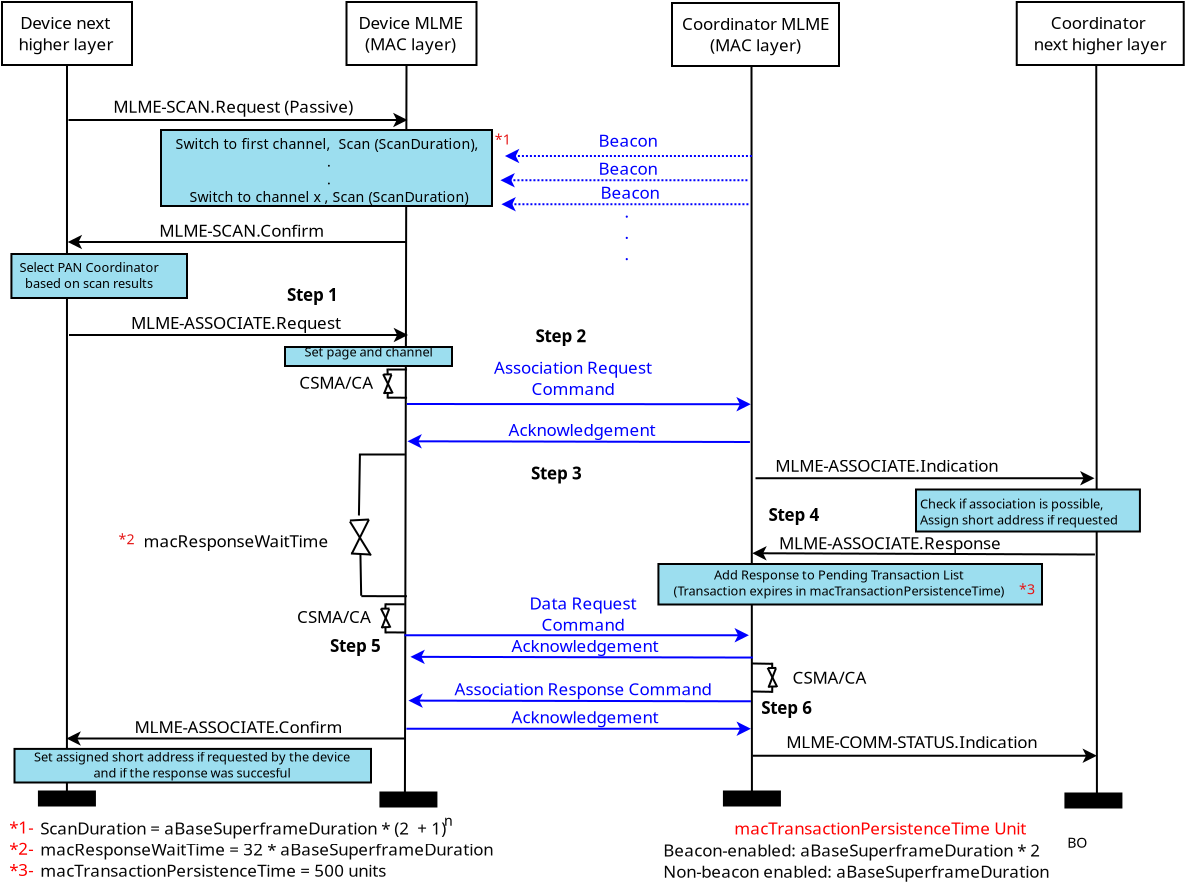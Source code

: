 <?xml version="1.0" encoding="UTF-8"?>
<dia:diagram xmlns:dia="http://www.lysator.liu.se/~alla/dia/">
  <dia:layer name="Background" visible="true" connectable="true" active="true">
    <dia:object type="Standard - Box" version="0" id="O0">
      <dia:attribute name="obj_pos">
        <dia:point val="10.5,8.65"/>
      </dia:attribute>
      <dia:attribute name="obj_bb">
        <dia:rectangle val="10.45,8.6;17.05,11.85"/>
      </dia:attribute>
      <dia:attribute name="elem_corner">
        <dia:point val="10.5,8.65"/>
      </dia:attribute>
      <dia:attribute name="elem_width">
        <dia:real val="6.5"/>
      </dia:attribute>
      <dia:attribute name="elem_height">
        <dia:real val="3.15"/>
      </dia:attribute>
      <dia:attribute name="show_background">
        <dia:boolean val="false"/>
      </dia:attribute>
    </dia:object>
    <dia:object type="Standard - Text" version="1" id="O1">
      <dia:attribute name="obj_pos">
        <dia:point val="13.7,10"/>
      </dia:attribute>
      <dia:attribute name="obj_bb">
        <dia:rectangle val="11.139,9.212;16.261,11.261"/>
      </dia:attribute>
      <dia:attribute name="text">
        <dia:composite type="text">
          <dia:attribute name="string">
            <dia:string>#Device next
higher layer#</dia:string>
          </dia:attribute>
          <dia:attribute name="font">
            <dia:font family="sans" style="0" name="Helvetica"/>
          </dia:attribute>
          <dia:attribute name="height">
            <dia:real val="1.061"/>
          </dia:attribute>
          <dia:attribute name="pos">
            <dia:point val="13.7,10"/>
          </dia:attribute>
          <dia:attribute name="color">
            <dia:color val="#000000ff"/>
          </dia:attribute>
          <dia:attribute name="alignment">
            <dia:enum val="1"/>
          </dia:attribute>
        </dia:composite>
      </dia:attribute>
      <dia:attribute name="valign">
        <dia:enum val="3"/>
      </dia:attribute>
    </dia:object>
    <dia:object type="Standard - Line" version="0" id="O2">
      <dia:attribute name="obj_pos">
        <dia:point val="13.75,11.8"/>
      </dia:attribute>
      <dia:attribute name="obj_bb">
        <dia:rectangle val="13.696,11.75;13.8,48.175"/>
      </dia:attribute>
      <dia:attribute name="conn_endpoints">
        <dia:point val="13.75,11.8"/>
        <dia:point val="13.746,48.125"/>
      </dia:attribute>
      <dia:attribute name="numcp">
        <dia:int val="1"/>
      </dia:attribute>
      <dia:connections>
        <dia:connection handle="0" to="O0" connection="6"/>
      </dia:connections>
    </dia:object>
    <dia:object type="Standard - Text" version="1" id="O3">
      <dia:attribute name="obj_pos">
        <dia:point val="29.75,18.55"/>
      </dia:attribute>
      <dia:attribute name="obj_bb">
        <dia:rectangle val="29.75,17.956;29.75,18.701"/>
      </dia:attribute>
      <dia:attribute name="text">
        <dia:composite type="text">
          <dia:attribute name="string">
            <dia:string>##</dia:string>
          </dia:attribute>
          <dia:attribute name="font">
            <dia:font family="sans" style="0" name="Helvetica"/>
          </dia:attribute>
          <dia:attribute name="height">
            <dia:real val="0.8"/>
          </dia:attribute>
          <dia:attribute name="pos">
            <dia:point val="29.75,18.55"/>
          </dia:attribute>
          <dia:attribute name="color">
            <dia:color val="#000000ff"/>
          </dia:attribute>
          <dia:attribute name="alignment">
            <dia:enum val="0"/>
          </dia:attribute>
        </dia:composite>
      </dia:attribute>
      <dia:attribute name="valign">
        <dia:enum val="3"/>
      </dia:attribute>
    </dia:object>
    <dia:object type="Standard - Line" version="0" id="O4">
      <dia:attribute name="obj_pos">
        <dia:point val="13.85,25.3"/>
      </dia:attribute>
      <dia:attribute name="obj_bb">
        <dia:rectangle val="13.8,24.938;30.85,25.662"/>
      </dia:attribute>
      <dia:attribute name="conn_endpoints">
        <dia:point val="13.85,25.3"/>
        <dia:point val="30.8,25.3"/>
      </dia:attribute>
      <dia:attribute name="numcp">
        <dia:int val="1"/>
      </dia:attribute>
      <dia:attribute name="end_arrow">
        <dia:enum val="22"/>
      </dia:attribute>
      <dia:attribute name="end_arrow_length">
        <dia:real val="0.5"/>
      </dia:attribute>
      <dia:attribute name="end_arrow_width">
        <dia:real val="0.5"/>
      </dia:attribute>
    </dia:object>
    <dia:object type="Standard - Text" version="1" id="O5">
      <dia:attribute name="obj_pos">
        <dia:point val="22.196,25"/>
      </dia:attribute>
      <dia:attribute name="obj_bb">
        <dia:rectangle val="16.585,24.212;27.808,25.2"/>
      </dia:attribute>
      <dia:attribute name="text">
        <dia:composite type="text">
          <dia:attribute name="string">
            <dia:string>#MLME-ASSOCIATE.Request#</dia:string>
          </dia:attribute>
          <dia:attribute name="font">
            <dia:font family="sans" style="0" name="Helvetica"/>
          </dia:attribute>
          <dia:attribute name="height">
            <dia:real val="1.061"/>
          </dia:attribute>
          <dia:attribute name="pos">
            <dia:point val="22.196,25"/>
          </dia:attribute>
          <dia:attribute name="color">
            <dia:color val="#000000ff"/>
          </dia:attribute>
          <dia:attribute name="alignment">
            <dia:enum val="1"/>
          </dia:attribute>
        </dia:composite>
      </dia:attribute>
      <dia:attribute name="valign">
        <dia:enum val="3"/>
      </dia:attribute>
    </dia:object>
    <dia:object type="Standard - Box" version="0" id="O6">
      <dia:attribute name="obj_pos">
        <dia:point val="27.725,8.65"/>
      </dia:attribute>
      <dia:attribute name="obj_bb">
        <dia:rectangle val="27.675,8.6;34.275,11.85"/>
      </dia:attribute>
      <dia:attribute name="elem_corner">
        <dia:point val="27.725,8.65"/>
      </dia:attribute>
      <dia:attribute name="elem_width">
        <dia:real val="6.5"/>
      </dia:attribute>
      <dia:attribute name="elem_height">
        <dia:real val="3.15"/>
      </dia:attribute>
      <dia:attribute name="show_background">
        <dia:boolean val="false"/>
      </dia:attribute>
    </dia:object>
    <dia:object type="Standard - Text" version="1" id="O7">
      <dia:attribute name="obj_pos">
        <dia:point val="30.925,10"/>
      </dia:attribute>
      <dia:attribute name="obj_bb">
        <dia:rectangle val="28.101,9.212;33.749,11.261"/>
      </dia:attribute>
      <dia:attribute name="text">
        <dia:composite type="text">
          <dia:attribute name="string">
            <dia:string>#Device MLME
(MAC layer)#</dia:string>
          </dia:attribute>
          <dia:attribute name="font">
            <dia:font family="sans" style="0" name="Helvetica"/>
          </dia:attribute>
          <dia:attribute name="height">
            <dia:real val="1.061"/>
          </dia:attribute>
          <dia:attribute name="pos">
            <dia:point val="30.925,10"/>
          </dia:attribute>
          <dia:attribute name="color">
            <dia:color val="#000000ff"/>
          </dia:attribute>
          <dia:attribute name="alignment">
            <dia:enum val="1"/>
          </dia:attribute>
        </dia:composite>
      </dia:attribute>
      <dia:attribute name="valign">
        <dia:enum val="3"/>
      </dia:attribute>
    </dia:object>
    <dia:object type="Standard - Line" version="0" id="O8">
      <dia:attribute name="obj_pos">
        <dia:point val="30.725,11.75"/>
      </dia:attribute>
      <dia:attribute name="obj_bb">
        <dia:rectangle val="30.596,11.7;30.775,48.275"/>
      </dia:attribute>
      <dia:attribute name="conn_endpoints">
        <dia:point val="30.725,11.75"/>
        <dia:point val="30.646,48.225"/>
      </dia:attribute>
      <dia:attribute name="numcp">
        <dia:int val="1"/>
      </dia:attribute>
    </dia:object>
    <dia:object type="Standard - Line" version="0" id="O9">
      <dia:attribute name="obj_pos">
        <dia:point val="30.746,28.75"/>
      </dia:attribute>
      <dia:attribute name="obj_bb">
        <dia:rectangle val="30.696,28.399;47.987,29.123"/>
      </dia:attribute>
      <dia:attribute name="conn_endpoints">
        <dia:point val="30.746,28.75"/>
        <dia:point val="47.938,28.762"/>
      </dia:attribute>
      <dia:attribute name="numcp">
        <dia:int val="1"/>
      </dia:attribute>
      <dia:attribute name="line_color">
        <dia:color val="#0000ffff"/>
      </dia:attribute>
      <dia:attribute name="end_arrow">
        <dia:enum val="22"/>
      </dia:attribute>
      <dia:attribute name="end_arrow_length">
        <dia:real val="0.5"/>
      </dia:attribute>
      <dia:attribute name="end_arrow_width">
        <dia:real val="0.5"/>
      </dia:attribute>
    </dia:object>
    <dia:object type="Standard - Line" version="0" id="O10">
      <dia:attribute name="obj_pos">
        <dia:point val="30.696,20.65"/>
      </dia:attribute>
      <dia:attribute name="obj_bb">
        <dia:rectangle val="13.734,20.288;30.746,21.012"/>
      </dia:attribute>
      <dia:attribute name="conn_endpoints">
        <dia:point val="30.696,20.65"/>
        <dia:point val="13.784,20.65"/>
      </dia:attribute>
      <dia:attribute name="numcp">
        <dia:int val="1"/>
      </dia:attribute>
      <dia:attribute name="end_arrow">
        <dia:enum val="22"/>
      </dia:attribute>
      <dia:attribute name="end_arrow_length">
        <dia:real val="0.5"/>
      </dia:attribute>
      <dia:attribute name="end_arrow_width">
        <dia:real val="0.5"/>
      </dia:attribute>
    </dia:object>
    <dia:object type="Standard - Text" version="1" id="O11">
      <dia:attribute name="obj_pos">
        <dia:point val="39.496,30.35"/>
      </dia:attribute>
      <dia:attribute name="obj_bb">
        <dia:rectangle val="35.568,29.562;43.425,30.55"/>
      </dia:attribute>
      <dia:attribute name="text">
        <dia:composite type="text">
          <dia:attribute name="string">
            <dia:string>#Acknowledgement#</dia:string>
          </dia:attribute>
          <dia:attribute name="font">
            <dia:font family="sans" style="0" name="Helvetica"/>
          </dia:attribute>
          <dia:attribute name="height">
            <dia:real val="1.061"/>
          </dia:attribute>
          <dia:attribute name="pos">
            <dia:point val="39.496,30.35"/>
          </dia:attribute>
          <dia:attribute name="color">
            <dia:color val="#0000ffff"/>
          </dia:attribute>
          <dia:attribute name="alignment">
            <dia:enum val="1"/>
          </dia:attribute>
        </dia:composite>
      </dia:attribute>
      <dia:attribute name="valign">
        <dia:enum val="3"/>
      </dia:attribute>
    </dia:object>
    <dia:object type="Standard - Box" version="0" id="O12">
      <dia:attribute name="obj_pos">
        <dia:point val="44,8.7"/>
      </dia:attribute>
      <dia:attribute name="obj_bb">
        <dia:rectangle val="43.95,8.65;52.4,11.9"/>
      </dia:attribute>
      <dia:attribute name="elem_corner">
        <dia:point val="44,8.7"/>
      </dia:attribute>
      <dia:attribute name="elem_width">
        <dia:real val="8.35"/>
      </dia:attribute>
      <dia:attribute name="elem_height">
        <dia:real val="3.15"/>
      </dia:attribute>
      <dia:attribute name="show_background">
        <dia:boolean val="false"/>
      </dia:attribute>
    </dia:object>
    <dia:object type="Standard - Text" version="1" id="O13">
      <dia:attribute name="obj_pos">
        <dia:point val="48.175,10.05"/>
      </dia:attribute>
      <dia:attribute name="obj_bb">
        <dia:rectangle val="44.301,9.262;52.049,11.311"/>
      </dia:attribute>
      <dia:attribute name="text">
        <dia:composite type="text">
          <dia:attribute name="string">
            <dia:string>#Coordinator MLME
(MAC layer)#</dia:string>
          </dia:attribute>
          <dia:attribute name="font">
            <dia:font family="sans" style="0" name="Helvetica"/>
          </dia:attribute>
          <dia:attribute name="height">
            <dia:real val="1.061"/>
          </dia:attribute>
          <dia:attribute name="pos">
            <dia:point val="48.175,10.05"/>
          </dia:attribute>
          <dia:attribute name="color">
            <dia:color val="#000000ff"/>
          </dia:attribute>
          <dia:attribute name="alignment">
            <dia:enum val="1"/>
          </dia:attribute>
        </dia:composite>
      </dia:attribute>
      <dia:attribute name="valign">
        <dia:enum val="3"/>
      </dia:attribute>
    </dia:object>
    <dia:object type="Standard - Line" version="0" id="O14">
      <dia:attribute name="obj_pos">
        <dia:point val="47.975,11.8"/>
      </dia:attribute>
      <dia:attribute name="obj_bb">
        <dia:rectangle val="47.925,11.75;48.046,48.375"/>
      </dia:attribute>
      <dia:attribute name="conn_endpoints">
        <dia:point val="47.975,11.8"/>
        <dia:point val="47.996,48.325"/>
      </dia:attribute>
      <dia:attribute name="numcp">
        <dia:int val="1"/>
      </dia:attribute>
    </dia:object>
    <dia:object type="Standard - Line" version="0" id="O15">
      <dia:attribute name="obj_pos">
        <dia:point val="48.175,32.462"/>
      </dia:attribute>
      <dia:attribute name="obj_bb">
        <dia:rectangle val="48.125,32.1;65.175,32.824"/>
      </dia:attribute>
      <dia:attribute name="conn_endpoints">
        <dia:point val="48.175,32.462"/>
        <dia:point val="65.125,32.462"/>
      </dia:attribute>
      <dia:attribute name="numcp">
        <dia:int val="1"/>
      </dia:attribute>
      <dia:attribute name="end_arrow">
        <dia:enum val="22"/>
      </dia:attribute>
      <dia:attribute name="end_arrow_length">
        <dia:real val="0.5"/>
      </dia:attribute>
      <dia:attribute name="end_arrow_width">
        <dia:real val="0.5"/>
      </dia:attribute>
    </dia:object>
    <dia:object type="Standard - Line" version="0" id="O16">
      <dia:attribute name="obj_pos">
        <dia:point val="65.146,36.275"/>
      </dia:attribute>
      <dia:attribute name="obj_bb">
        <dia:rectangle val="47.962,35.853;65.196,36.576"/>
      </dia:attribute>
      <dia:attribute name="conn_endpoints">
        <dia:point val="65.146,36.275"/>
        <dia:point val="48.013,36.212"/>
      </dia:attribute>
      <dia:attribute name="numcp">
        <dia:int val="1"/>
      </dia:attribute>
      <dia:attribute name="end_arrow">
        <dia:enum val="22"/>
      </dia:attribute>
      <dia:attribute name="end_arrow_length">
        <dia:real val="0.5"/>
      </dia:attribute>
      <dia:attribute name="end_arrow_width">
        <dia:real val="0.5"/>
      </dia:attribute>
    </dia:object>
    <dia:object type="Standard - Box" version="0" id="O17">
      <dia:attribute name="obj_pos">
        <dia:point val="61.237,8.65"/>
      </dia:attribute>
      <dia:attribute name="obj_bb">
        <dia:rectangle val="61.188,8.6;69.638,11.85"/>
      </dia:attribute>
      <dia:attribute name="elem_corner">
        <dia:point val="61.237,8.65"/>
      </dia:attribute>
      <dia:attribute name="elem_width">
        <dia:real val="8.35"/>
      </dia:attribute>
      <dia:attribute name="elem_height">
        <dia:real val="3.15"/>
      </dia:attribute>
      <dia:attribute name="show_background">
        <dia:boolean val="false"/>
      </dia:attribute>
    </dia:object>
    <dia:object type="Standard - Text" version="1" id="O18">
      <dia:attribute name="obj_pos">
        <dia:point val="65.412,10"/>
      </dia:attribute>
      <dia:attribute name="obj_bb">
        <dia:rectangle val="61.776,9.212;69.049,11.261"/>
      </dia:attribute>
      <dia:attribute name="text">
        <dia:composite type="text">
          <dia:attribute name="string">
            <dia:string>#Coordinator 
next higher layer#</dia:string>
          </dia:attribute>
          <dia:attribute name="font">
            <dia:font family="sans" style="0" name="Helvetica"/>
          </dia:attribute>
          <dia:attribute name="height">
            <dia:real val="1.061"/>
          </dia:attribute>
          <dia:attribute name="pos">
            <dia:point val="65.412,10"/>
          </dia:attribute>
          <dia:attribute name="color">
            <dia:color val="#000000ff"/>
          </dia:attribute>
          <dia:attribute name="alignment">
            <dia:enum val="1"/>
          </dia:attribute>
        </dia:composite>
      </dia:attribute>
      <dia:attribute name="valign">
        <dia:enum val="3"/>
      </dia:attribute>
    </dia:object>
    <dia:object type="Standard - Line" version="0" id="O19">
      <dia:attribute name="obj_pos">
        <dia:point val="65.213,11.75"/>
      </dia:attribute>
      <dia:attribute name="obj_bb">
        <dia:rectangle val="65.163,11.7;65.296,48.275"/>
      </dia:attribute>
      <dia:attribute name="conn_endpoints">
        <dia:point val="65.213,11.75"/>
        <dia:point val="65.246,48.225"/>
      </dia:attribute>
      <dia:attribute name="numcp">
        <dia:int val="1"/>
      </dia:attribute>
    </dia:object>
    <dia:object type="Standard - Line" version="0" id="O20">
      <dia:attribute name="obj_pos">
        <dia:point val="13.825,14.55"/>
      </dia:attribute>
      <dia:attribute name="obj_bb">
        <dia:rectangle val="13.775,14.188;30.825,14.912"/>
      </dia:attribute>
      <dia:attribute name="conn_endpoints">
        <dia:point val="13.825,14.55"/>
        <dia:point val="30.775,14.55"/>
      </dia:attribute>
      <dia:attribute name="numcp">
        <dia:int val="1"/>
      </dia:attribute>
      <dia:attribute name="end_arrow">
        <dia:enum val="22"/>
      </dia:attribute>
      <dia:attribute name="end_arrow_length">
        <dia:real val="0.5"/>
      </dia:attribute>
      <dia:attribute name="end_arrow_width">
        <dia:real val="0.5"/>
      </dia:attribute>
    </dia:object>
    <dia:object type="Standard - Text" version="1" id="O21">
      <dia:attribute name="obj_pos">
        <dia:point val="22.061,14.19"/>
      </dia:attribute>
      <dia:attribute name="obj_bb">
        <dia:rectangle val="15.601,13.402;28.521,14.39"/>
      </dia:attribute>
      <dia:attribute name="text">
        <dia:composite type="text">
          <dia:attribute name="string">
            <dia:string>#MLME-SCAN.Request (Passive)#</dia:string>
          </dia:attribute>
          <dia:attribute name="font">
            <dia:font family="sans" style="0" name="Helvetica"/>
          </dia:attribute>
          <dia:attribute name="height">
            <dia:real val="1.061"/>
          </dia:attribute>
          <dia:attribute name="pos">
            <dia:point val="22.061,14.19"/>
          </dia:attribute>
          <dia:attribute name="color">
            <dia:color val="#000000ff"/>
          </dia:attribute>
          <dia:attribute name="alignment">
            <dia:enum val="1"/>
          </dia:attribute>
        </dia:composite>
      </dia:attribute>
      <dia:attribute name="valign">
        <dia:enum val="3"/>
      </dia:attribute>
    </dia:object>
    <dia:object type="Standard - Box" version="0" id="O22">
      <dia:attribute name="obj_pos">
        <dia:point val="18.45,15.05"/>
      </dia:attribute>
      <dia:attribute name="obj_bb">
        <dia:rectangle val="18.4,15;35.05,18.9"/>
      </dia:attribute>
      <dia:attribute name="elem_corner">
        <dia:point val="18.45,15.05"/>
      </dia:attribute>
      <dia:attribute name="elem_width">
        <dia:real val="16.55"/>
      </dia:attribute>
      <dia:attribute name="elem_height">
        <dia:real val="3.8"/>
      </dia:attribute>
      <dia:attribute name="inner_color">
        <dia:color val="#9cdeefff"/>
      </dia:attribute>
      <dia:attribute name="show_background">
        <dia:boolean val="true"/>
      </dia:attribute>
    </dia:object>
    <dia:object type="Standard - Text" version="1" id="O23">
      <dia:attribute name="obj_pos">
        <dia:point val="26.85,16"/>
      </dia:attribute>
      <dia:attribute name="obj_bb">
        <dia:rectangle val="18.691,15.343;35.009,18.821"/>
      </dia:attribute>
      <dia:attribute name="text">
        <dia:composite type="text">
          <dia:attribute name="string">
            <dia:string>#Switch to first channel,  Scan (ScanDuration), 
.
.
Switch to channel x , Scan (ScanDuration)#</dia:string>
          </dia:attribute>
          <dia:attribute name="font">
            <dia:font family="sans" style="0" name="Helvetica"/>
          </dia:attribute>
          <dia:attribute name="height">
            <dia:real val="0.885"/>
          </dia:attribute>
          <dia:attribute name="pos">
            <dia:point val="26.85,16"/>
          </dia:attribute>
          <dia:attribute name="color">
            <dia:color val="#000000ff"/>
          </dia:attribute>
          <dia:attribute name="alignment">
            <dia:enum val="1"/>
          </dia:attribute>
        </dia:composite>
      </dia:attribute>
      <dia:attribute name="valign">
        <dia:enum val="3"/>
      </dia:attribute>
    </dia:object>
    <dia:object type="Standard - Text" version="1" id="O24">
      <dia:attribute name="obj_pos">
        <dia:point val="12.415,49.208"/>
      </dia:attribute>
      <dia:attribute name="obj_bb">
        <dia:rectangle val="12.415,48.419;36.84,52.591"/>
      </dia:attribute>
      <dia:attribute name="text">
        <dia:composite type="text">
          <dia:attribute name="string">
            <dia:string>#
ScanDuration = aBaseSuperframeDuration * (2  + 1)
macResponseWaitTime = 32 * aBaseSuperframeDuration
macTransactionPersistenceTime = 500 units #</dia:string>
          </dia:attribute>
          <dia:attribute name="font">
            <dia:font family="sans" style="0" name="Helvetica"/>
          </dia:attribute>
          <dia:attribute name="height">
            <dia:real val="1.061"/>
          </dia:attribute>
          <dia:attribute name="pos">
            <dia:point val="12.415,49.208"/>
          </dia:attribute>
          <dia:attribute name="color">
            <dia:color val="#060606ff"/>
          </dia:attribute>
          <dia:attribute name="alignment">
            <dia:enum val="0"/>
          </dia:attribute>
        </dia:composite>
      </dia:attribute>
      <dia:attribute name="valign">
        <dia:enum val="3"/>
      </dia:attribute>
    </dia:object>
    <dia:object type="Standard - Text" version="1" id="O25">
      <dia:attribute name="obj_pos">
        <dia:point val="35.54,14.89"/>
      </dia:attribute>
      <dia:attribute name="obj_bb">
        <dia:rectangle val="35.138,14.233;35.943,15.942"/>
      </dia:attribute>
      <dia:attribute name="text">
        <dia:composite type="text">
          <dia:attribute name="string">
            <dia:string>#
*1#</dia:string>
          </dia:attribute>
          <dia:attribute name="font">
            <dia:font family="sans" style="0" name="Helvetica"/>
          </dia:attribute>
          <dia:attribute name="height">
            <dia:real val="0.885"/>
          </dia:attribute>
          <dia:attribute name="pos">
            <dia:point val="35.54,14.89"/>
          </dia:attribute>
          <dia:attribute name="color">
            <dia:color val="#e51616ff"/>
          </dia:attribute>
          <dia:attribute name="alignment">
            <dia:enum val="1"/>
          </dia:attribute>
        </dia:composite>
      </dia:attribute>
      <dia:attribute name="valign">
        <dia:enum val="3"/>
      </dia:attribute>
    </dia:object>
    <dia:object type="Standard - Box" version="0" id="O26">
      <dia:attribute name="obj_pos">
        <dia:point val="10.971,21.25"/>
      </dia:attribute>
      <dia:attribute name="obj_bb">
        <dia:rectangle val="10.921,21.2;19.8,23.5"/>
      </dia:attribute>
      <dia:attribute name="elem_corner">
        <dia:point val="10.971,21.25"/>
      </dia:attribute>
      <dia:attribute name="elem_width">
        <dia:real val="8.779"/>
      </dia:attribute>
      <dia:attribute name="elem_height">
        <dia:real val="2.2"/>
      </dia:attribute>
      <dia:attribute name="inner_color">
        <dia:color val="#9cdeefff"/>
      </dia:attribute>
      <dia:attribute name="show_background">
        <dia:boolean val="true"/>
      </dia:attribute>
    </dia:object>
    <dia:object type="Standard - Text" version="1" id="O27">
      <dia:attribute name="obj_pos">
        <dia:point val="22.481,20.39"/>
      </dia:attribute>
      <dia:attribute name="obj_bb">
        <dia:rectangle val="18.108,19.602;26.855,20.59"/>
      </dia:attribute>
      <dia:attribute name="text">
        <dia:composite type="text">
          <dia:attribute name="string">
            <dia:string>#MLME-SCAN.Confirm#</dia:string>
          </dia:attribute>
          <dia:attribute name="font">
            <dia:font family="sans" style="0" name="Helvetica"/>
          </dia:attribute>
          <dia:attribute name="height">
            <dia:real val="1.061"/>
          </dia:attribute>
          <dia:attribute name="pos">
            <dia:point val="22.481,20.39"/>
          </dia:attribute>
          <dia:attribute name="color">
            <dia:color val="#000000ff"/>
          </dia:attribute>
          <dia:attribute name="alignment">
            <dia:enum val="1"/>
          </dia:attribute>
        </dia:composite>
      </dia:attribute>
      <dia:attribute name="valign">
        <dia:enum val="3"/>
      </dia:attribute>
    </dia:object>
    <dia:object type="Standard - Text" version="1" id="O28">
      <dia:attribute name="obj_pos">
        <dia:point val="14.846,22.15"/>
      </dia:attribute>
      <dia:attribute name="obj_bb">
        <dia:rectangle val="11.137,21.556;18.555,23.101"/>
      </dia:attribute>
      <dia:attribute name="text">
        <dia:composite type="text">
          <dia:attribute name="string">
            <dia:string>#Select PAN Coordinator
based on scan results#</dia:string>
          </dia:attribute>
          <dia:attribute name="font">
            <dia:font family="sans" style="0" name="Helvetica"/>
          </dia:attribute>
          <dia:attribute name="height">
            <dia:real val="0.8"/>
          </dia:attribute>
          <dia:attribute name="pos">
            <dia:point val="14.846,22.15"/>
          </dia:attribute>
          <dia:attribute name="color">
            <dia:color val="#000000ff"/>
          </dia:attribute>
          <dia:attribute name="alignment">
            <dia:enum val="1"/>
          </dia:attribute>
        </dia:composite>
      </dia:attribute>
      <dia:attribute name="valign">
        <dia:enum val="3"/>
      </dia:attribute>
    </dia:object>
    <dia:object type="Standard - Box" version="0" id="O29">
      <dia:attribute name="obj_pos">
        <dia:point val="24.65,25.9"/>
      </dia:attribute>
      <dia:attribute name="obj_bb">
        <dia:rectangle val="24.6,25.85;33.05,26.9"/>
      </dia:attribute>
      <dia:attribute name="elem_corner">
        <dia:point val="24.65,25.9"/>
      </dia:attribute>
      <dia:attribute name="elem_width">
        <dia:real val="8.35"/>
      </dia:attribute>
      <dia:attribute name="elem_height">
        <dia:real val="0.95"/>
      </dia:attribute>
      <dia:attribute name="inner_color">
        <dia:color val="#9cdeefff"/>
      </dia:attribute>
      <dia:attribute name="show_background">
        <dia:boolean val="true"/>
      </dia:attribute>
    </dia:object>
    <dia:object type="Standard - Text" version="1" id="O30">
      <dia:attribute name="obj_pos">
        <dia:point val="28.825,26.375"/>
      </dia:attribute>
      <dia:attribute name="obj_bb">
        <dia:rectangle val="25.325,25.781;32.325,26.526"/>
      </dia:attribute>
      <dia:attribute name="text">
        <dia:composite type="text">
          <dia:attribute name="string">
            <dia:string>#Set page and channel#</dia:string>
          </dia:attribute>
          <dia:attribute name="font">
            <dia:font family="sans" style="0" name="Helvetica"/>
          </dia:attribute>
          <dia:attribute name="height">
            <dia:real val="0.8"/>
          </dia:attribute>
          <dia:attribute name="pos">
            <dia:point val="28.825,26.375"/>
          </dia:attribute>
          <dia:attribute name="color">
            <dia:color val="#000000ff"/>
          </dia:attribute>
          <dia:attribute name="alignment">
            <dia:enum val="1"/>
          </dia:attribute>
        </dia:composite>
      </dia:attribute>
      <dia:attribute name="valign">
        <dia:enum val="3"/>
      </dia:attribute>
      <dia:connections>
        <dia:connection handle="0" to="O29" connection="8"/>
      </dia:connections>
    </dia:object>
    <dia:object type="Standard - Text" version="1" id="O31">
      <dia:attribute name="obj_pos">
        <dia:point val="39.045,27.24"/>
      </dia:attribute>
      <dia:attribute name="obj_bb">
        <dia:rectangle val="34.769,26.452;43.321,28.501"/>
      </dia:attribute>
      <dia:attribute name="text">
        <dia:composite type="text">
          <dia:attribute name="string">
            <dia:string>#Association Request
Command#</dia:string>
          </dia:attribute>
          <dia:attribute name="font">
            <dia:font family="sans" style="0" name="Helvetica"/>
          </dia:attribute>
          <dia:attribute name="height">
            <dia:real val="1.061"/>
          </dia:attribute>
          <dia:attribute name="pos">
            <dia:point val="39.045,27.24"/>
          </dia:attribute>
          <dia:attribute name="color">
            <dia:color val="#0000ffff"/>
          </dia:attribute>
          <dia:attribute name="alignment">
            <dia:enum val="1"/>
          </dia:attribute>
        </dia:composite>
      </dia:attribute>
      <dia:attribute name="valign">
        <dia:enum val="3"/>
      </dia:attribute>
    </dia:object>
    <dia:object type="Standard - Line" version="0" id="O32">
      <dia:attribute name="obj_pos">
        <dia:point val="47.896,30.65"/>
      </dia:attribute>
      <dia:attribute name="obj_bb">
        <dia:rectangle val="30.721,30.254;47.946,30.978"/>
      </dia:attribute>
      <dia:attribute name="conn_endpoints">
        <dia:point val="47.896,30.65"/>
        <dia:point val="30.771,30.614"/>
      </dia:attribute>
      <dia:attribute name="numcp">
        <dia:int val="1"/>
      </dia:attribute>
      <dia:attribute name="line_color">
        <dia:color val="#0000ffff"/>
      </dia:attribute>
      <dia:attribute name="end_arrow">
        <dia:enum val="22"/>
      </dia:attribute>
      <dia:attribute name="end_arrow_length">
        <dia:real val="0.5"/>
      </dia:attribute>
      <dia:attribute name="end_arrow_width">
        <dia:real val="0.5"/>
      </dia:attribute>
    </dia:object>
    <dia:object type="Standard - Line" version="0" id="O33">
      <dia:attribute name="obj_pos">
        <dia:point val="47.996,16.35"/>
      </dia:attribute>
      <dia:attribute name="obj_bb">
        <dia:rectangle val="35.596,15.988;48.046,16.712"/>
      </dia:attribute>
      <dia:attribute name="conn_endpoints">
        <dia:point val="47.996,16.35"/>
        <dia:point val="35.646,16.35"/>
      </dia:attribute>
      <dia:attribute name="numcp">
        <dia:int val="1"/>
      </dia:attribute>
      <dia:attribute name="line_color">
        <dia:color val="#0000ffff"/>
      </dia:attribute>
      <dia:attribute name="line_style">
        <dia:enum val="4"/>
      </dia:attribute>
      <dia:attribute name="end_arrow">
        <dia:enum val="22"/>
      </dia:attribute>
      <dia:attribute name="end_arrow_length">
        <dia:real val="0.5"/>
      </dia:attribute>
      <dia:attribute name="end_arrow_width">
        <dia:real val="0.5"/>
      </dia:attribute>
    </dia:object>
    <dia:object type="Standard - Line" version="0" id="O34">
      <dia:attribute name="obj_pos">
        <dia:point val="47.771,17.562"/>
      </dia:attribute>
      <dia:attribute name="obj_bb">
        <dia:rectangle val="35.371,17.2;47.821,17.924"/>
      </dia:attribute>
      <dia:attribute name="conn_endpoints">
        <dia:point val="47.771,17.562"/>
        <dia:point val="35.421,17.562"/>
      </dia:attribute>
      <dia:attribute name="numcp">
        <dia:int val="1"/>
      </dia:attribute>
      <dia:attribute name="line_color">
        <dia:color val="#0000ffff"/>
      </dia:attribute>
      <dia:attribute name="line_style">
        <dia:enum val="4"/>
      </dia:attribute>
      <dia:attribute name="end_arrow">
        <dia:enum val="22"/>
      </dia:attribute>
      <dia:attribute name="end_arrow_length">
        <dia:real val="0.5"/>
      </dia:attribute>
      <dia:attribute name="end_arrow_width">
        <dia:real val="0.5"/>
      </dia:attribute>
    </dia:object>
    <dia:object type="Standard - Line" version="0" id="O35">
      <dia:attribute name="obj_pos">
        <dia:point val="47.821,18.762"/>
      </dia:attribute>
      <dia:attribute name="obj_bb">
        <dia:rectangle val="35.421,18.4;47.871,19.124"/>
      </dia:attribute>
      <dia:attribute name="conn_endpoints">
        <dia:point val="47.821,18.762"/>
        <dia:point val="35.471,18.762"/>
      </dia:attribute>
      <dia:attribute name="numcp">
        <dia:int val="1"/>
      </dia:attribute>
      <dia:attribute name="line_color">
        <dia:color val="#0000ffff"/>
      </dia:attribute>
      <dia:attribute name="line_style">
        <dia:enum val="4"/>
      </dia:attribute>
      <dia:attribute name="end_arrow">
        <dia:enum val="22"/>
      </dia:attribute>
      <dia:attribute name="end_arrow_length">
        <dia:real val="0.5"/>
      </dia:attribute>
      <dia:attribute name="end_arrow_width">
        <dia:real val="0.5"/>
      </dia:attribute>
    </dia:object>
    <dia:object type="Standard - Text" version="1" id="O36">
      <dia:attribute name="obj_pos">
        <dia:point val="41.8,15.89"/>
      </dia:attribute>
      <dia:attribute name="obj_bb">
        <dia:rectangle val="40.225,15.102;43.375,16.09"/>
      </dia:attribute>
      <dia:attribute name="text">
        <dia:composite type="text">
          <dia:attribute name="string">
            <dia:string>#Beacon#</dia:string>
          </dia:attribute>
          <dia:attribute name="font">
            <dia:font family="sans" style="0" name="Helvetica"/>
          </dia:attribute>
          <dia:attribute name="height">
            <dia:real val="1.061"/>
          </dia:attribute>
          <dia:attribute name="pos">
            <dia:point val="41.8,15.89"/>
          </dia:attribute>
          <dia:attribute name="color">
            <dia:color val="#0000ffff"/>
          </dia:attribute>
          <dia:attribute name="alignment">
            <dia:enum val="1"/>
          </dia:attribute>
        </dia:composite>
      </dia:attribute>
      <dia:attribute name="valign">
        <dia:enum val="3"/>
      </dia:attribute>
    </dia:object>
    <dia:object type="Standard - Text" version="1" id="O37">
      <dia:attribute name="obj_pos">
        <dia:point val="41.796,17.29"/>
      </dia:attribute>
      <dia:attribute name="obj_bb">
        <dia:rectangle val="40.221,16.502;43.371,17.49"/>
      </dia:attribute>
      <dia:attribute name="text">
        <dia:composite type="text">
          <dia:attribute name="string">
            <dia:string>#Beacon#</dia:string>
          </dia:attribute>
          <dia:attribute name="font">
            <dia:font family="sans" style="0" name="Helvetica"/>
          </dia:attribute>
          <dia:attribute name="height">
            <dia:real val="1.061"/>
          </dia:attribute>
          <dia:attribute name="pos">
            <dia:point val="41.796,17.29"/>
          </dia:attribute>
          <dia:attribute name="color">
            <dia:color val="#0000ffff"/>
          </dia:attribute>
          <dia:attribute name="alignment">
            <dia:enum val="1"/>
          </dia:attribute>
        </dia:composite>
      </dia:attribute>
      <dia:attribute name="valign">
        <dia:enum val="3"/>
      </dia:attribute>
    </dia:object>
    <dia:object type="Standard - Text" version="1" id="O38">
      <dia:attribute name="obj_pos">
        <dia:point val="41.896,18.49"/>
      </dia:attribute>
      <dia:attribute name="obj_bb">
        <dia:rectangle val="40.321,17.702;43.471,18.69"/>
      </dia:attribute>
      <dia:attribute name="text">
        <dia:composite type="text">
          <dia:attribute name="string">
            <dia:string>#Beacon#</dia:string>
          </dia:attribute>
          <dia:attribute name="font">
            <dia:font family="sans" style="0" name="Helvetica"/>
          </dia:attribute>
          <dia:attribute name="height">
            <dia:real val="1.061"/>
          </dia:attribute>
          <dia:attribute name="pos">
            <dia:point val="41.896,18.49"/>
          </dia:attribute>
          <dia:attribute name="color">
            <dia:color val="#0000ffff"/>
          </dia:attribute>
          <dia:attribute name="alignment">
            <dia:enum val="1"/>
          </dia:attribute>
        </dia:composite>
      </dia:attribute>
      <dia:attribute name="valign">
        <dia:enum val="3"/>
      </dia:attribute>
    </dia:object>
    <dia:object type="Standard - Text" version="1" id="O39">
      <dia:attribute name="obj_pos">
        <dia:point val="41.746,19.44"/>
      </dia:attribute>
      <dia:attribute name="obj_bb">
        <dia:rectangle val="41.611,18.652;41.881,21.762"/>
      </dia:attribute>
      <dia:attribute name="text">
        <dia:composite type="text">
          <dia:attribute name="string">
            <dia:string>#.
.
.#</dia:string>
          </dia:attribute>
          <dia:attribute name="font">
            <dia:font family="sans" style="0" name="Helvetica"/>
          </dia:attribute>
          <dia:attribute name="height">
            <dia:real val="1.061"/>
          </dia:attribute>
          <dia:attribute name="pos">
            <dia:point val="41.746,19.44"/>
          </dia:attribute>
          <dia:attribute name="color">
            <dia:color val="#0000ffff"/>
          </dia:attribute>
          <dia:attribute name="alignment">
            <dia:enum val="1"/>
          </dia:attribute>
        </dia:composite>
      </dia:attribute>
      <dia:attribute name="valign">
        <dia:enum val="3"/>
      </dia:attribute>
    </dia:object>
    <dia:object type="Standard - Text" version="1" id="O40">
      <dia:attribute name="obj_pos">
        <dia:point val="54.734,32.14"/>
      </dia:attribute>
      <dia:attribute name="obj_bb">
        <dia:rectangle val="48.76,31.352;60.707,32.34"/>
      </dia:attribute>
      <dia:attribute name="text">
        <dia:composite type="text">
          <dia:attribute name="string">
            <dia:string>#MLME-ASSOCIATE.Indication#</dia:string>
          </dia:attribute>
          <dia:attribute name="font">
            <dia:font family="sans" style="0" name="Helvetica"/>
          </dia:attribute>
          <dia:attribute name="height">
            <dia:real val="1.061"/>
          </dia:attribute>
          <dia:attribute name="pos">
            <dia:point val="54.734,32.14"/>
          </dia:attribute>
          <dia:attribute name="color">
            <dia:color val="#000000ff"/>
          </dia:attribute>
          <dia:attribute name="alignment">
            <dia:enum val="1"/>
          </dia:attribute>
        </dia:composite>
      </dia:attribute>
      <dia:attribute name="valign">
        <dia:enum val="3"/>
      </dia:attribute>
    </dia:object>
    <dia:object type="Standard - Box" version="0" id="O41">
      <dia:attribute name="obj_pos">
        <dia:point val="56.2,33.025"/>
      </dia:attribute>
      <dia:attribute name="obj_bb">
        <dia:rectangle val="56.15,32.975;67.446,35.175"/>
      </dia:attribute>
      <dia:attribute name="elem_corner">
        <dia:point val="56.2,33.025"/>
      </dia:attribute>
      <dia:attribute name="elem_width">
        <dia:real val="11.196"/>
      </dia:attribute>
      <dia:attribute name="elem_height">
        <dia:real val="2.1"/>
      </dia:attribute>
      <dia:attribute name="inner_color">
        <dia:color val="#9cdeefff"/>
      </dia:attribute>
      <dia:attribute name="show_background">
        <dia:boolean val="true"/>
      </dia:attribute>
    </dia:object>
    <dia:object type="Standard - Text" version="1" id="O42">
      <dia:attribute name="obj_pos">
        <dia:point val="56.396,33.975"/>
      </dia:attribute>
      <dia:attribute name="obj_bb">
        <dia:rectangle val="56.396,33.381;67.099,34.926"/>
      </dia:attribute>
      <dia:attribute name="text">
        <dia:composite type="text">
          <dia:attribute name="string">
            <dia:string>#Check if association is possible,
Assign short address if requested#</dia:string>
          </dia:attribute>
          <dia:attribute name="font">
            <dia:font family="sans" style="0" name="Helvetica"/>
          </dia:attribute>
          <dia:attribute name="height">
            <dia:real val="0.8"/>
          </dia:attribute>
          <dia:attribute name="pos">
            <dia:point val="56.396,33.975"/>
          </dia:attribute>
          <dia:attribute name="color">
            <dia:color val="#000000ff"/>
          </dia:attribute>
          <dia:attribute name="alignment">
            <dia:enum val="0"/>
          </dia:attribute>
        </dia:composite>
      </dia:attribute>
      <dia:attribute name="valign">
        <dia:enum val="3"/>
      </dia:attribute>
    </dia:object>
    <dia:object type="Standard - Text" version="1" id="O43">
      <dia:attribute name="obj_pos">
        <dia:point val="54.896,36.015"/>
      </dia:attribute>
      <dia:attribute name="obj_bb">
        <dia:rectangle val="48.97,35.227;60.822,36.215"/>
      </dia:attribute>
      <dia:attribute name="text">
        <dia:composite type="text">
          <dia:attribute name="string">
            <dia:string>#MLME-ASSOCIATE.Response#</dia:string>
          </dia:attribute>
          <dia:attribute name="font">
            <dia:font family="sans" style="0" name="Helvetica"/>
          </dia:attribute>
          <dia:attribute name="height">
            <dia:real val="1.061"/>
          </dia:attribute>
          <dia:attribute name="pos">
            <dia:point val="54.896,36.015"/>
          </dia:attribute>
          <dia:attribute name="color">
            <dia:color val="#000000ff"/>
          </dia:attribute>
          <dia:attribute name="alignment">
            <dia:enum val="1"/>
          </dia:attribute>
        </dia:composite>
      </dia:attribute>
      <dia:attribute name="valign">
        <dia:enum val="3"/>
      </dia:attribute>
    </dia:object>
    <dia:object type="Standard - Box" version="0" id="O44">
      <dia:attribute name="obj_pos">
        <dia:point val="43.321,36.75"/>
      </dia:attribute>
      <dia:attribute name="obj_bb">
        <dia:rectangle val="43.271,36.7;62.55,38.825"/>
      </dia:attribute>
      <dia:attribute name="elem_corner">
        <dia:point val="43.321,36.75"/>
      </dia:attribute>
      <dia:attribute name="elem_width">
        <dia:real val="19.179"/>
      </dia:attribute>
      <dia:attribute name="elem_height">
        <dia:real val="2.025"/>
      </dia:attribute>
      <dia:attribute name="inner_color">
        <dia:color val="#9cdeefff"/>
      </dia:attribute>
      <dia:attribute name="show_background">
        <dia:boolean val="true"/>
      </dia:attribute>
    </dia:object>
    <dia:object type="Standard - Text" version="1" id="O45">
      <dia:attribute name="obj_pos">
        <dia:point val="52.346,37.525"/>
      </dia:attribute>
      <dia:attribute name="obj_bb">
        <dia:rectangle val="43.381,36.931;61.311,38.476"/>
      </dia:attribute>
      <dia:attribute name="text">
        <dia:composite type="text">
          <dia:attribute name="string">
            <dia:string>#Add Response to Pending Transaction List
(Transaction expires in macTransactionPersistenceTime)#</dia:string>
          </dia:attribute>
          <dia:attribute name="font">
            <dia:font family="sans" style="0" name="Helvetica"/>
          </dia:attribute>
          <dia:attribute name="height">
            <dia:real val="0.8"/>
          </dia:attribute>
          <dia:attribute name="pos">
            <dia:point val="52.346,37.525"/>
          </dia:attribute>
          <dia:attribute name="color">
            <dia:color val="#000000ff"/>
          </dia:attribute>
          <dia:attribute name="alignment">
            <dia:enum val="1"/>
          </dia:attribute>
        </dia:composite>
      </dia:attribute>
      <dia:attribute name="valign">
        <dia:enum val="3"/>
      </dia:attribute>
    </dia:object>
    <dia:object type="Standard - Line" version="0" id="O46">
      <dia:attribute name="obj_pos">
        <dia:point val="27.896,34.625"/>
      </dia:attribute>
      <dia:attribute name="obj_bb">
        <dia:rectangle val="27.827,34.556;29.015,36.394"/>
      </dia:attribute>
      <dia:attribute name="conn_endpoints">
        <dia:point val="27.896,34.625"/>
        <dia:point val="28.946,36.325"/>
      </dia:attribute>
      <dia:attribute name="numcp">
        <dia:int val="1"/>
      </dia:attribute>
    </dia:object>
    <dia:object type="Standard - Line" version="0" id="O47">
      <dia:attribute name="obj_pos">
        <dia:point val="28.846,34.525"/>
      </dia:attribute>
      <dia:attribute name="obj_bb">
        <dia:rectangle val="27.929,34.458;28.913,36.292"/>
      </dia:attribute>
      <dia:attribute name="conn_endpoints">
        <dia:point val="28.846,34.525"/>
        <dia:point val="27.996,36.225"/>
      </dia:attribute>
      <dia:attribute name="numcp">
        <dia:int val="1"/>
      </dia:attribute>
    </dia:object>
    <dia:object type="Standard - Line" version="0" id="O48">
      <dia:attribute name="obj_pos">
        <dia:point val="27.946,36.225"/>
      </dia:attribute>
      <dia:attribute name="obj_bb">
        <dia:rectangle val="27.894,36.172;28.949,36.328"/>
      </dia:attribute>
      <dia:attribute name="conn_endpoints">
        <dia:point val="27.946,36.225"/>
        <dia:point val="28.896,36.275"/>
      </dia:attribute>
      <dia:attribute name="numcp">
        <dia:int val="1"/>
      </dia:attribute>
    </dia:object>
    <dia:object type="Standard - Line" version="0" id="O49">
      <dia:attribute name="obj_pos">
        <dia:point val="27.896,34.575"/>
      </dia:attribute>
      <dia:attribute name="obj_bb">
        <dia:rectangle val="27.844,34.472;28.899,34.628"/>
      </dia:attribute>
      <dia:attribute name="conn_endpoints">
        <dia:point val="27.896,34.575"/>
        <dia:point val="28.846,34.525"/>
      </dia:attribute>
      <dia:attribute name="numcp">
        <dia:int val="1"/>
      </dia:attribute>
    </dia:object>
    <dia:object type="Standard - Line" version="0" id="O50">
      <dia:attribute name="obj_pos">
        <dia:point val="30.621,40.313"/>
      </dia:attribute>
      <dia:attribute name="obj_bb">
        <dia:rectangle val="30.571,39.951;47.896,40.674"/>
      </dia:attribute>
      <dia:attribute name="conn_endpoints">
        <dia:point val="30.621,40.313"/>
        <dia:point val="47.846,40.312"/>
      </dia:attribute>
      <dia:attribute name="numcp">
        <dia:int val="1"/>
      </dia:attribute>
      <dia:attribute name="line_color">
        <dia:color val="#0000ffff"/>
      </dia:attribute>
      <dia:attribute name="end_arrow">
        <dia:enum val="22"/>
      </dia:attribute>
      <dia:attribute name="end_arrow_length">
        <dia:real val="0.5"/>
      </dia:attribute>
      <dia:attribute name="end_arrow_width">
        <dia:real val="0.5"/>
      </dia:attribute>
    </dia:object>
    <dia:object type="Standard - Text" version="1" id="O51">
      <dia:attribute name="obj_pos">
        <dia:point val="39.547,39.028"/>
      </dia:attribute>
      <dia:attribute name="obj_bb">
        <dia:rectangle val="36.675,38.239;42.42,40.289"/>
      </dia:attribute>
      <dia:attribute name="text">
        <dia:composite type="text">
          <dia:attribute name="string">
            <dia:string>#Data Request
Command#</dia:string>
          </dia:attribute>
          <dia:attribute name="font">
            <dia:font family="sans" style="0" name="Helvetica"/>
          </dia:attribute>
          <dia:attribute name="height">
            <dia:real val="1.061"/>
          </dia:attribute>
          <dia:attribute name="pos">
            <dia:point val="39.547,39.028"/>
          </dia:attribute>
          <dia:attribute name="color">
            <dia:color val="#0000ffff"/>
          </dia:attribute>
          <dia:attribute name="alignment">
            <dia:enum val="1"/>
          </dia:attribute>
        </dia:composite>
      </dia:attribute>
      <dia:attribute name="valign">
        <dia:enum val="3"/>
      </dia:attribute>
    </dia:object>
    <dia:object type="Standard - Text" version="1" id="O52">
      <dia:attribute name="obj_pos">
        <dia:point val="39.646,41.153"/>
      </dia:attribute>
      <dia:attribute name="obj_bb">
        <dia:rectangle val="35.717,40.364;43.575,41.353"/>
      </dia:attribute>
      <dia:attribute name="text">
        <dia:composite type="text">
          <dia:attribute name="string">
            <dia:string>#Acknowledgement#</dia:string>
          </dia:attribute>
          <dia:attribute name="font">
            <dia:font family="sans" style="0" name="Helvetica"/>
          </dia:attribute>
          <dia:attribute name="height">
            <dia:real val="1.061"/>
          </dia:attribute>
          <dia:attribute name="pos">
            <dia:point val="39.646,41.153"/>
          </dia:attribute>
          <dia:attribute name="color">
            <dia:color val="#0000ffff"/>
          </dia:attribute>
          <dia:attribute name="alignment">
            <dia:enum val="1"/>
          </dia:attribute>
        </dia:composite>
      </dia:attribute>
      <dia:attribute name="valign">
        <dia:enum val="3"/>
      </dia:attribute>
    </dia:object>
    <dia:object type="Standard - Line" version="0" id="O53">
      <dia:attribute name="obj_pos">
        <dia:point val="48.046,41.428"/>
      </dia:attribute>
      <dia:attribute name="obj_bb">
        <dia:rectangle val="30.871,41.032;48.096,41.755"/>
      </dia:attribute>
      <dia:attribute name="conn_endpoints">
        <dia:point val="48.046,41.428"/>
        <dia:point val="30.921,41.392"/>
      </dia:attribute>
      <dia:attribute name="numcp">
        <dia:int val="1"/>
      </dia:attribute>
      <dia:attribute name="line_color">
        <dia:color val="#0000ffff"/>
      </dia:attribute>
      <dia:attribute name="end_arrow">
        <dia:enum val="22"/>
      </dia:attribute>
      <dia:attribute name="end_arrow_length">
        <dia:real val="0.5"/>
      </dia:attribute>
      <dia:attribute name="end_arrow_width">
        <dia:real val="0.5"/>
      </dia:attribute>
    </dia:object>
    <dia:object type="Standard - Text" version="1" id="O54">
      <dia:attribute name="obj_pos">
        <dia:point val="39.546,43.315"/>
      </dia:attribute>
      <dia:attribute name="obj_bb">
        <dia:rectangle val="32.638,42.527;46.455,43.515"/>
      </dia:attribute>
      <dia:attribute name="text">
        <dia:composite type="text">
          <dia:attribute name="string">
            <dia:string>#Association Response Command#</dia:string>
          </dia:attribute>
          <dia:attribute name="font">
            <dia:font family="sans" style="0" name="Helvetica"/>
          </dia:attribute>
          <dia:attribute name="height">
            <dia:real val="1.061"/>
          </dia:attribute>
          <dia:attribute name="pos">
            <dia:point val="39.546,43.315"/>
          </dia:attribute>
          <dia:attribute name="color">
            <dia:color val="#0000ffff"/>
          </dia:attribute>
          <dia:attribute name="alignment">
            <dia:enum val="1"/>
          </dia:attribute>
        </dia:composite>
      </dia:attribute>
      <dia:attribute name="valign">
        <dia:enum val="3"/>
      </dia:attribute>
    </dia:object>
    <dia:object type="Standard - Line" version="0" id="O55">
      <dia:attribute name="obj_pos">
        <dia:point val="47.946,43.615"/>
      </dia:attribute>
      <dia:attribute name="obj_bb">
        <dia:rectangle val="30.771,43.219;47.996,43.943"/>
      </dia:attribute>
      <dia:attribute name="conn_endpoints">
        <dia:point val="47.946,43.615"/>
        <dia:point val="30.821,43.58"/>
      </dia:attribute>
      <dia:attribute name="numcp">
        <dia:int val="1"/>
      </dia:attribute>
      <dia:attribute name="line_color">
        <dia:color val="#0000ffff"/>
      </dia:attribute>
      <dia:attribute name="end_arrow">
        <dia:enum val="22"/>
      </dia:attribute>
      <dia:attribute name="end_arrow_length">
        <dia:real val="0.5"/>
      </dia:attribute>
      <dia:attribute name="end_arrow_width">
        <dia:real val="0.5"/>
      </dia:attribute>
    </dia:object>
    <dia:object type="Standard - Line" version="0" id="O56">
      <dia:attribute name="obj_pos">
        <dia:point val="30.721,44.987"/>
      </dia:attribute>
      <dia:attribute name="obj_bb">
        <dia:rectangle val="30.671,44.625;47.996,45.349"/>
      </dia:attribute>
      <dia:attribute name="conn_endpoints">
        <dia:point val="30.721,44.987"/>
        <dia:point val="47.946,44.987"/>
      </dia:attribute>
      <dia:attribute name="numcp">
        <dia:int val="1"/>
      </dia:attribute>
      <dia:attribute name="line_color">
        <dia:color val="#0000ffff"/>
      </dia:attribute>
      <dia:attribute name="end_arrow">
        <dia:enum val="22"/>
      </dia:attribute>
      <dia:attribute name="end_arrow_length">
        <dia:real val="0.5"/>
      </dia:attribute>
      <dia:attribute name="end_arrow_width">
        <dia:real val="0.5"/>
      </dia:attribute>
    </dia:object>
    <dia:object type="Standard - Text" version="1" id="O57">
      <dia:attribute name="obj_pos">
        <dia:point val="39.65,44.715"/>
      </dia:attribute>
      <dia:attribute name="obj_bb">
        <dia:rectangle val="35.721,43.927;43.579,44.915"/>
      </dia:attribute>
      <dia:attribute name="text">
        <dia:composite type="text">
          <dia:attribute name="string">
            <dia:string>#Acknowledgement#</dia:string>
          </dia:attribute>
          <dia:attribute name="font">
            <dia:font family="sans" style="0" name="Helvetica"/>
          </dia:attribute>
          <dia:attribute name="height">
            <dia:real val="1.061"/>
          </dia:attribute>
          <dia:attribute name="pos">
            <dia:point val="39.65,44.715"/>
          </dia:attribute>
          <dia:attribute name="color">
            <dia:color val="#0000ffff"/>
          </dia:attribute>
          <dia:attribute name="alignment">
            <dia:enum val="1"/>
          </dia:attribute>
        </dia:composite>
      </dia:attribute>
      <dia:attribute name="valign">
        <dia:enum val="3"/>
      </dia:attribute>
    </dia:object>
    <dia:object type="Standard - Text" version="1" id="O58">
      <dia:attribute name="obj_pos">
        <dia:point val="22.2,35.915"/>
      </dia:attribute>
      <dia:attribute name="obj_bb">
        <dia:rectangle val="17.277,35.127;27.122,36.115"/>
      </dia:attribute>
      <dia:attribute name="text">
        <dia:composite type="text">
          <dia:attribute name="string">
            <dia:string>#macResponseWaitTime#</dia:string>
          </dia:attribute>
          <dia:attribute name="font">
            <dia:font family="sans" style="0" name="Helvetica"/>
          </dia:attribute>
          <dia:attribute name="height">
            <dia:real val="1.061"/>
          </dia:attribute>
          <dia:attribute name="pos">
            <dia:point val="22.2,35.915"/>
          </dia:attribute>
          <dia:attribute name="color">
            <dia:color val="#000000ff"/>
          </dia:attribute>
          <dia:attribute name="alignment">
            <dia:enum val="1"/>
          </dia:attribute>
        </dia:composite>
      </dia:attribute>
      <dia:attribute name="valign">
        <dia:enum val="3"/>
      </dia:attribute>
    </dia:object>
    <dia:object type="Standard - Line" version="0" id="O59">
      <dia:attribute name="obj_pos">
        <dia:point val="30.646,31.275"/>
      </dia:attribute>
      <dia:attribute name="obj_bb">
        <dia:rectangle val="28.296,31.225;30.696,31.325"/>
      </dia:attribute>
      <dia:attribute name="conn_endpoints">
        <dia:point val="30.646,31.275"/>
        <dia:point val="28.346,31.275"/>
      </dia:attribute>
      <dia:attribute name="numcp">
        <dia:int val="1"/>
      </dia:attribute>
    </dia:object>
    <dia:object type="Standard - Line" version="0" id="O60">
      <dia:attribute name="obj_pos">
        <dia:point val="30.743,38.359"/>
      </dia:attribute>
      <dia:attribute name="obj_bb">
        <dia:rectangle val="28.417,38.308;30.793,38.41"/>
      </dia:attribute>
      <dia:attribute name="conn_endpoints">
        <dia:point val="30.743,38.359"/>
        <dia:point val="28.467,38.358"/>
      </dia:attribute>
      <dia:attribute name="numcp">
        <dia:int val="1"/>
      </dia:attribute>
    </dia:object>
    <dia:object type="Standard - Line" version="0" id="O61">
      <dia:attribute name="obj_pos">
        <dia:point val="28.396,31.275"/>
      </dia:attribute>
      <dia:attribute name="obj_bb">
        <dia:rectangle val="28.295,31.224;28.447,34.376"/>
      </dia:attribute>
      <dia:attribute name="conn_endpoints">
        <dia:point val="28.396,31.275"/>
        <dia:point val="28.346,34.325"/>
      </dia:attribute>
      <dia:attribute name="numcp">
        <dia:int val="1"/>
      </dia:attribute>
    </dia:object>
    <dia:object type="Standard - Line" version="0" id="O62">
      <dia:attribute name="obj_pos">
        <dia:point val="28.421,36.25"/>
      </dia:attribute>
      <dia:attribute name="obj_bb">
        <dia:rectangle val="28.37,36.199;28.51,38.388"/>
      </dia:attribute>
      <dia:attribute name="conn_endpoints">
        <dia:point val="28.421,36.25"/>
        <dia:point val="28.459,38.337"/>
      </dia:attribute>
      <dia:attribute name="numcp">
        <dia:int val="1"/>
      </dia:attribute>
      <dia:connections>
        <dia:connection handle="0" to="O48" connection="0"/>
      </dia:connections>
    </dia:object>
    <dia:object type="Standard - Line" version="0" id="O63">
      <dia:attribute name="obj_pos">
        <dia:point val="30.634,45.475"/>
      </dia:attribute>
      <dia:attribute name="obj_bb">
        <dia:rectangle val="13.671,45.113;30.684,45.837"/>
      </dia:attribute>
      <dia:attribute name="conn_endpoints">
        <dia:point val="30.634,45.475"/>
        <dia:point val="13.721,45.475"/>
      </dia:attribute>
      <dia:attribute name="numcp">
        <dia:int val="1"/>
      </dia:attribute>
      <dia:attribute name="end_arrow">
        <dia:enum val="22"/>
      </dia:attribute>
      <dia:attribute name="end_arrow_length">
        <dia:real val="0.5"/>
      </dia:attribute>
      <dia:attribute name="end_arrow_width">
        <dia:real val="0.5"/>
      </dia:attribute>
    </dia:object>
    <dia:object type="Standard - Text" version="1" id="O64">
      <dia:attribute name="obj_pos">
        <dia:point val="22.319,45.215"/>
      </dia:attribute>
      <dia:attribute name="obj_bb">
        <dia:rectangle val="16.759,44.427;27.879,45.415"/>
      </dia:attribute>
      <dia:attribute name="text">
        <dia:composite type="text">
          <dia:attribute name="string">
            <dia:string>#MLME-ASSOCIATE.Confirm#</dia:string>
          </dia:attribute>
          <dia:attribute name="font">
            <dia:font family="sans" style="0" name="Helvetica"/>
          </dia:attribute>
          <dia:attribute name="height">
            <dia:real val="1.061"/>
          </dia:attribute>
          <dia:attribute name="pos">
            <dia:point val="22.319,45.215"/>
          </dia:attribute>
          <dia:attribute name="color">
            <dia:color val="#000000ff"/>
          </dia:attribute>
          <dia:attribute name="alignment">
            <dia:enum val="1"/>
          </dia:attribute>
        </dia:composite>
      </dia:attribute>
      <dia:attribute name="valign">
        <dia:enum val="3"/>
      </dia:attribute>
    </dia:object>
    <dia:object type="Standard - Box" version="0" id="O65">
      <dia:attribute name="obj_pos">
        <dia:point val="12.346,48.125"/>
      </dia:attribute>
      <dia:attribute name="obj_bb">
        <dia:rectangle val="12.296,48.075;15.196,48.875"/>
      </dia:attribute>
      <dia:attribute name="elem_corner">
        <dia:point val="12.346,48.125"/>
      </dia:attribute>
      <dia:attribute name="elem_width">
        <dia:real val="2.8"/>
      </dia:attribute>
      <dia:attribute name="elem_height">
        <dia:real val="0.7"/>
      </dia:attribute>
      <dia:attribute name="inner_color">
        <dia:color val="#000000ff"/>
      </dia:attribute>
      <dia:attribute name="show_background">
        <dia:boolean val="true"/>
      </dia:attribute>
    </dia:object>
    <dia:object type="Standard - Box" version="0" id="O66">
      <dia:attribute name="obj_pos">
        <dia:point val="29.421,48.175"/>
      </dia:attribute>
      <dia:attribute name="obj_bb">
        <dia:rectangle val="29.371,48.125;32.271,48.925"/>
      </dia:attribute>
      <dia:attribute name="elem_corner">
        <dia:point val="29.421,48.175"/>
      </dia:attribute>
      <dia:attribute name="elem_width">
        <dia:real val="2.8"/>
      </dia:attribute>
      <dia:attribute name="elem_height">
        <dia:real val="0.7"/>
      </dia:attribute>
      <dia:attribute name="inner_color">
        <dia:color val="#000000ff"/>
      </dia:attribute>
      <dia:attribute name="show_background">
        <dia:boolean val="true"/>
      </dia:attribute>
    </dia:object>
    <dia:object type="Standard - Box" version="0" id="O67">
      <dia:attribute name="obj_pos">
        <dia:point val="46.596,48.125"/>
      </dia:attribute>
      <dia:attribute name="obj_bb">
        <dia:rectangle val="46.546,48.075;49.446,48.875"/>
      </dia:attribute>
      <dia:attribute name="elem_corner">
        <dia:point val="46.596,48.125"/>
      </dia:attribute>
      <dia:attribute name="elem_width">
        <dia:real val="2.8"/>
      </dia:attribute>
      <dia:attribute name="elem_height">
        <dia:real val="0.7"/>
      </dia:attribute>
      <dia:attribute name="inner_color">
        <dia:color val="#000000ff"/>
      </dia:attribute>
      <dia:attribute name="show_background">
        <dia:boolean val="true"/>
      </dia:attribute>
    </dia:object>
    <dia:object type="Standard - Box" version="0" id="O68">
      <dia:attribute name="obj_pos">
        <dia:point val="63.671,48.225"/>
      </dia:attribute>
      <dia:attribute name="obj_bb">
        <dia:rectangle val="63.621,48.175;66.521,48.975"/>
      </dia:attribute>
      <dia:attribute name="elem_corner">
        <dia:point val="63.671,48.225"/>
      </dia:attribute>
      <dia:attribute name="elem_width">
        <dia:real val="2.8"/>
      </dia:attribute>
      <dia:attribute name="elem_height">
        <dia:real val="0.7"/>
      </dia:attribute>
      <dia:attribute name="inner_color">
        <dia:color val="#000000ff"/>
      </dia:attribute>
      <dia:attribute name="show_background">
        <dia:boolean val="true"/>
      </dia:attribute>
    </dia:object>
    <dia:object type="Standard - Line" version="0" id="O69">
      <dia:attribute name="obj_pos">
        <dia:point val="48.021,46.337"/>
      </dia:attribute>
      <dia:attribute name="obj_bb">
        <dia:rectangle val="47.971,45.975;65.296,46.699"/>
      </dia:attribute>
      <dia:attribute name="conn_endpoints">
        <dia:point val="48.021,46.337"/>
        <dia:point val="65.246,46.337"/>
      </dia:attribute>
      <dia:attribute name="numcp">
        <dia:int val="1"/>
      </dia:attribute>
      <dia:attribute name="end_arrow">
        <dia:enum val="22"/>
      </dia:attribute>
      <dia:attribute name="end_arrow_length">
        <dia:real val="0.5"/>
      </dia:attribute>
      <dia:attribute name="end_arrow_width">
        <dia:real val="0.5"/>
      </dia:attribute>
    </dia:object>
    <dia:object type="Standard - Text" version="1" id="O70">
      <dia:attribute name="obj_pos">
        <dia:point val="55.983,45.965"/>
      </dia:attribute>
      <dia:attribute name="obj_bb">
        <dia:rectangle val="49.259,45.177;62.706,46.165"/>
      </dia:attribute>
      <dia:attribute name="text">
        <dia:composite type="text">
          <dia:attribute name="string">
            <dia:string>#MLME-COMM-STATUS.Indication#</dia:string>
          </dia:attribute>
          <dia:attribute name="font">
            <dia:font family="sans" style="0" name="Helvetica"/>
          </dia:attribute>
          <dia:attribute name="height">
            <dia:real val="1.061"/>
          </dia:attribute>
          <dia:attribute name="pos">
            <dia:point val="55.983,45.965"/>
          </dia:attribute>
          <dia:attribute name="color">
            <dia:color val="#000000ff"/>
          </dia:attribute>
          <dia:attribute name="alignment">
            <dia:enum val="1"/>
          </dia:attribute>
        </dia:composite>
      </dia:attribute>
      <dia:attribute name="valign">
        <dia:enum val="3"/>
      </dia:attribute>
    </dia:object>
    <dia:object type="Standard - Text" version="1" id="O71">
      <dia:attribute name="obj_pos">
        <dia:point val="24.75,23.6"/>
      </dia:attribute>
      <dia:attribute name="obj_bb">
        <dia:rectangle val="24.75,22.812;27.835,23.8"/>
      </dia:attribute>
      <dia:attribute name="text">
        <dia:composite type="text">
          <dia:attribute name="string">
            <dia:string>#Step 1#</dia:string>
          </dia:attribute>
          <dia:attribute name="font">
            <dia:font family="sans" style="80" name="Helvetica-Bold"/>
          </dia:attribute>
          <dia:attribute name="height">
            <dia:real val="1.061"/>
          </dia:attribute>
          <dia:attribute name="pos">
            <dia:point val="24.75,23.6"/>
          </dia:attribute>
          <dia:attribute name="color">
            <dia:color val="#000000ff"/>
          </dia:attribute>
          <dia:attribute name="alignment">
            <dia:enum val="0"/>
          </dia:attribute>
        </dia:composite>
      </dia:attribute>
      <dia:attribute name="valign">
        <dia:enum val="3"/>
      </dia:attribute>
    </dia:object>
    <dia:object type="Standard - Text" version="1" id="O72">
      <dia:attribute name="obj_pos">
        <dia:point val="37.175,25.66"/>
      </dia:attribute>
      <dia:attribute name="obj_bb">
        <dia:rectangle val="37.175,24.872;40.26,25.86"/>
      </dia:attribute>
      <dia:attribute name="text">
        <dia:composite type="text">
          <dia:attribute name="string">
            <dia:string>#Step 2#</dia:string>
          </dia:attribute>
          <dia:attribute name="font">
            <dia:font family="sans" style="80" name="Helvetica-Bold"/>
          </dia:attribute>
          <dia:attribute name="height">
            <dia:real val="1.061"/>
          </dia:attribute>
          <dia:attribute name="pos">
            <dia:point val="37.175,25.66"/>
          </dia:attribute>
          <dia:attribute name="color">
            <dia:color val="#000000ff"/>
          </dia:attribute>
          <dia:attribute name="alignment">
            <dia:enum val="0"/>
          </dia:attribute>
        </dia:composite>
      </dia:attribute>
      <dia:attribute name="valign">
        <dia:enum val="3"/>
      </dia:attribute>
    </dia:object>
    <dia:object type="Standard - Text" version="1" id="O73">
      <dia:attribute name="obj_pos">
        <dia:point val="36.95,32.53"/>
      </dia:attribute>
      <dia:attribute name="obj_bb">
        <dia:rectangle val="36.95,31.742;40.035,32.73"/>
      </dia:attribute>
      <dia:attribute name="text">
        <dia:composite type="text">
          <dia:attribute name="string">
            <dia:string>#Step 3#</dia:string>
          </dia:attribute>
          <dia:attribute name="font">
            <dia:font family="sans" style="80" name="Helvetica-Bold"/>
          </dia:attribute>
          <dia:attribute name="height">
            <dia:real val="1.061"/>
          </dia:attribute>
          <dia:attribute name="pos">
            <dia:point val="36.95,32.53"/>
          </dia:attribute>
          <dia:attribute name="color">
            <dia:color val="#000000ff"/>
          </dia:attribute>
          <dia:attribute name="alignment">
            <dia:enum val="0"/>
          </dia:attribute>
        </dia:composite>
      </dia:attribute>
      <dia:attribute name="valign">
        <dia:enum val="3"/>
      </dia:attribute>
    </dia:object>
    <dia:object type="Standard - Text" version="1" id="O74">
      <dia:attribute name="obj_pos">
        <dia:point val="48.825,34.6"/>
      </dia:attribute>
      <dia:attribute name="obj_bb">
        <dia:rectangle val="48.825,33.812;51.91,34.8"/>
      </dia:attribute>
      <dia:attribute name="text">
        <dia:composite type="text">
          <dia:attribute name="string">
            <dia:string>#Step 4#</dia:string>
          </dia:attribute>
          <dia:attribute name="font">
            <dia:font family="sans" style="80" name="Helvetica-Bold"/>
          </dia:attribute>
          <dia:attribute name="height">
            <dia:real val="1.061"/>
          </dia:attribute>
          <dia:attribute name="pos">
            <dia:point val="48.825,34.6"/>
          </dia:attribute>
          <dia:attribute name="color">
            <dia:color val="#000000ff"/>
          </dia:attribute>
          <dia:attribute name="alignment">
            <dia:enum val="0"/>
          </dia:attribute>
        </dia:composite>
      </dia:attribute>
      <dia:attribute name="valign">
        <dia:enum val="3"/>
      </dia:attribute>
    </dia:object>
    <dia:object type="Standard - Text" version="1" id="O75">
      <dia:attribute name="obj_pos">
        <dia:point val="26.9,41.145"/>
      </dia:attribute>
      <dia:attribute name="obj_bb">
        <dia:rectangle val="26.9,40.357;29.985,41.345"/>
      </dia:attribute>
      <dia:attribute name="text">
        <dia:composite type="text">
          <dia:attribute name="string">
            <dia:string>#Step 5#</dia:string>
          </dia:attribute>
          <dia:attribute name="font">
            <dia:font family="sans" style="80" name="Helvetica-Bold"/>
          </dia:attribute>
          <dia:attribute name="height">
            <dia:real val="1.061"/>
          </dia:attribute>
          <dia:attribute name="pos">
            <dia:point val="26.9,41.145"/>
          </dia:attribute>
          <dia:attribute name="color">
            <dia:color val="#000000ff"/>
          </dia:attribute>
          <dia:attribute name="alignment">
            <dia:enum val="0"/>
          </dia:attribute>
        </dia:composite>
      </dia:attribute>
      <dia:attribute name="valign">
        <dia:enum val="3"/>
      </dia:attribute>
    </dia:object>
    <dia:object type="Standard - Text" version="1" id="O76">
      <dia:attribute name="obj_pos">
        <dia:point val="48.462,44.248"/>
      </dia:attribute>
      <dia:attribute name="obj_bb">
        <dia:rectangle val="48.462,43.459;51.547,44.448"/>
      </dia:attribute>
      <dia:attribute name="text">
        <dia:composite type="text">
          <dia:attribute name="string">
            <dia:string>#Step 6#</dia:string>
          </dia:attribute>
          <dia:attribute name="font">
            <dia:font family="sans" style="80" name="Helvetica-Bold"/>
          </dia:attribute>
          <dia:attribute name="height">
            <dia:real val="1.061"/>
          </dia:attribute>
          <dia:attribute name="pos">
            <dia:point val="48.462,44.248"/>
          </dia:attribute>
          <dia:attribute name="color">
            <dia:color val="#000000ff"/>
          </dia:attribute>
          <dia:attribute name="alignment">
            <dia:enum val="0"/>
          </dia:attribute>
        </dia:composite>
      </dia:attribute>
      <dia:attribute name="valign">
        <dia:enum val="3"/>
      </dia:attribute>
    </dia:object>
    <dia:object type="Standard - Box" version="0" id="O77">
      <dia:attribute name="obj_pos">
        <dia:point val="11.125,45.995"/>
      </dia:attribute>
      <dia:attribute name="obj_bb">
        <dia:rectangle val="11.075,45.945;29,47.725"/>
      </dia:attribute>
      <dia:attribute name="elem_corner">
        <dia:point val="11.125,45.995"/>
      </dia:attribute>
      <dia:attribute name="elem_width">
        <dia:real val="17.825"/>
      </dia:attribute>
      <dia:attribute name="elem_height">
        <dia:real val="1.68"/>
      </dia:attribute>
      <dia:attribute name="inner_color">
        <dia:color val="#9cdeefff"/>
      </dia:attribute>
      <dia:attribute name="show_background">
        <dia:boolean val="true"/>
      </dia:attribute>
    </dia:object>
    <dia:object type="Standard - Text" version="1" id="O78">
      <dia:attribute name="obj_pos">
        <dia:point val="20,46.625"/>
      </dia:attribute>
      <dia:attribute name="obj_bb">
        <dia:rectangle val="11.366,46.031;28.634,47.576"/>
      </dia:attribute>
      <dia:attribute name="text">
        <dia:composite type="text">
          <dia:attribute name="string">
            <dia:string>#Set assigned short address if requested by the device
and if the response was succesful#</dia:string>
          </dia:attribute>
          <dia:attribute name="font">
            <dia:font family="sans" style="0" name="Helvetica"/>
          </dia:attribute>
          <dia:attribute name="height">
            <dia:real val="0.8"/>
          </dia:attribute>
          <dia:attribute name="pos">
            <dia:point val="20,46.625"/>
          </dia:attribute>
          <dia:attribute name="color">
            <dia:color val="#000000ff"/>
          </dia:attribute>
          <dia:attribute name="alignment">
            <dia:enum val="1"/>
          </dia:attribute>
        </dia:composite>
      </dia:attribute>
      <dia:attribute name="valign">
        <dia:enum val="3"/>
      </dia:attribute>
    </dia:object>
    <dia:object type="Standard - Text" version="1" id="O79">
      <dia:attribute name="obj_pos">
        <dia:point val="16.727,34.883"/>
      </dia:attribute>
      <dia:attribute name="obj_bb">
        <dia:rectangle val="16.325,34.225;17.13,35.934"/>
      </dia:attribute>
      <dia:attribute name="text">
        <dia:composite type="text">
          <dia:attribute name="string">
            <dia:string>#
*2#</dia:string>
          </dia:attribute>
          <dia:attribute name="font">
            <dia:font family="sans" style="0" name="Helvetica"/>
          </dia:attribute>
          <dia:attribute name="height">
            <dia:real val="0.885"/>
          </dia:attribute>
          <dia:attribute name="pos">
            <dia:point val="16.727,34.883"/>
          </dia:attribute>
          <dia:attribute name="color">
            <dia:color val="#e51616ff"/>
          </dia:attribute>
          <dia:attribute name="alignment">
            <dia:enum val="1"/>
          </dia:attribute>
        </dia:composite>
      </dia:attribute>
      <dia:attribute name="valign">
        <dia:enum val="3"/>
      </dia:attribute>
    </dia:object>
    <dia:object type="Standard - Text" version="1" id="O80">
      <dia:attribute name="obj_pos">
        <dia:point val="61.752,37.383"/>
      </dia:attribute>
      <dia:attribute name="obj_bb">
        <dia:rectangle val="61.35,36.725;62.155,38.434"/>
      </dia:attribute>
      <dia:attribute name="text">
        <dia:composite type="text">
          <dia:attribute name="string">
            <dia:string>#
*3#</dia:string>
          </dia:attribute>
          <dia:attribute name="font">
            <dia:font family="sans" style="0" name="Helvetica"/>
          </dia:attribute>
          <dia:attribute name="height">
            <dia:real val="0.885"/>
          </dia:attribute>
          <dia:attribute name="pos">
            <dia:point val="61.752,37.383"/>
          </dia:attribute>
          <dia:attribute name="color">
            <dia:color val="#e51616ff"/>
          </dia:attribute>
          <dia:attribute name="alignment">
            <dia:enum val="1"/>
          </dia:attribute>
        </dia:composite>
      </dia:attribute>
      <dia:attribute name="valign">
        <dia:enum val="3"/>
      </dia:attribute>
    </dia:object>
    <dia:object type="Standard - Text" version="1" id="O81">
      <dia:attribute name="obj_pos">
        <dia:point val="43.565,51.373"/>
      </dia:attribute>
      <dia:attribute name="obj_bb">
        <dia:rectangle val="43.565,50.584;64.862,52.634"/>
      </dia:attribute>
      <dia:attribute name="text">
        <dia:composite type="text">
          <dia:attribute name="string">
            <dia:string>#Beacon-enabled: aBaseSuperframeDuration * 2    
Non-beacon enabled: aBaseSuperframeDuration#</dia:string>
          </dia:attribute>
          <dia:attribute name="font">
            <dia:font family="sans" style="0" name="Helvetica"/>
          </dia:attribute>
          <dia:attribute name="height">
            <dia:real val="1.061"/>
          </dia:attribute>
          <dia:attribute name="pos">
            <dia:point val="43.565,51.373"/>
          </dia:attribute>
          <dia:attribute name="color">
            <dia:color val="#060606ff"/>
          </dia:attribute>
          <dia:attribute name="alignment">
            <dia:enum val="0"/>
          </dia:attribute>
        </dia:composite>
      </dia:attribute>
      <dia:attribute name="valign">
        <dia:enum val="3"/>
      </dia:attribute>
    </dia:object>
    <dia:object type="Standard - Text" version="1" id="O82">
      <dia:attribute name="obj_pos">
        <dia:point val="14.35,50.538"/>
      </dia:attribute>
      <dia:attribute name="obj_bb">
        <dia:rectangle val="14.35,49.943;14.35,50.688"/>
      </dia:attribute>
      <dia:attribute name="text">
        <dia:composite type="text">
          <dia:attribute name="string">
            <dia:string>##</dia:string>
          </dia:attribute>
          <dia:attribute name="font">
            <dia:font family="sans" style="0" name="Helvetica"/>
          </dia:attribute>
          <dia:attribute name="height">
            <dia:real val="0.8"/>
          </dia:attribute>
          <dia:attribute name="pos">
            <dia:point val="14.35,50.538"/>
          </dia:attribute>
          <dia:attribute name="color">
            <dia:color val="#000000ff"/>
          </dia:attribute>
          <dia:attribute name="alignment">
            <dia:enum val="0"/>
          </dia:attribute>
        </dia:composite>
      </dia:attribute>
      <dia:attribute name="valign">
        <dia:enum val="3"/>
      </dia:attribute>
    </dia:object>
    <dia:object type="Standard - Text" version="1" id="O83">
      <dia:attribute name="obj_pos">
        <dia:point val="10.865,50.222"/>
      </dia:attribute>
      <dia:attribute name="obj_bb">
        <dia:rectangle val="10.865,49.434;12.137,52.545"/>
      </dia:attribute>
      <dia:attribute name="text">
        <dia:composite type="text">
          <dia:attribute name="string">
            <dia:string>#*1-
*2-
*3-#</dia:string>
          </dia:attribute>
          <dia:attribute name="font">
            <dia:font family="sans" style="0" name="Helvetica"/>
          </dia:attribute>
          <dia:attribute name="height">
            <dia:real val="1.061"/>
          </dia:attribute>
          <dia:attribute name="pos">
            <dia:point val="10.865,50.222"/>
          </dia:attribute>
          <dia:attribute name="color">
            <dia:color val="#ff0000ff"/>
          </dia:attribute>
          <dia:attribute name="alignment">
            <dia:enum val="0"/>
          </dia:attribute>
        </dia:composite>
      </dia:attribute>
      <dia:attribute name="valign">
        <dia:enum val="3"/>
      </dia:attribute>
    </dia:object>
    <dia:object type="Standard - Text" version="1" id="O84">
      <dia:attribute name="obj_pos">
        <dia:point val="47.115,50.273"/>
      </dia:attribute>
      <dia:attribute name="obj_bb">
        <dia:rectangle val="47.115,49.484;62.72,50.473"/>
      </dia:attribute>
      <dia:attribute name="text">
        <dia:composite type="text">
          <dia:attribute name="string">
            <dia:string>#macTransactionPersistenceTime Unit#</dia:string>
          </dia:attribute>
          <dia:attribute name="font">
            <dia:font family="sans" style="0" name="Helvetica"/>
          </dia:attribute>
          <dia:attribute name="height">
            <dia:real val="1.061"/>
          </dia:attribute>
          <dia:attribute name="pos">
            <dia:point val="47.115,50.273"/>
          </dia:attribute>
          <dia:attribute name="color">
            <dia:color val="#ff0000ff"/>
          </dia:attribute>
          <dia:attribute name="alignment">
            <dia:enum val="0"/>
          </dia:attribute>
        </dia:composite>
      </dia:attribute>
      <dia:attribute name="valign">
        <dia:enum val="3"/>
      </dia:attribute>
    </dia:object>
    <dia:object type="Standard - Text" version="1" id="O85">
      <dia:attribute name="obj_pos">
        <dia:point val="32.6,49.837"/>
      </dia:attribute>
      <dia:attribute name="obj_bb">
        <dia:rectangle val="32.6,49.181;33.047,50.004"/>
      </dia:attribute>
      <dia:attribute name="text">
        <dia:composite type="text">
          <dia:attribute name="string">
            <dia:string>#n#</dia:string>
          </dia:attribute>
          <dia:attribute name="font">
            <dia:font family="sans" style="0" name="Helvetica"/>
          </dia:attribute>
          <dia:attribute name="height">
            <dia:real val="0.885"/>
          </dia:attribute>
          <dia:attribute name="pos">
            <dia:point val="32.6,49.837"/>
          </dia:attribute>
          <dia:attribute name="color">
            <dia:color val="#000000ff"/>
          </dia:attribute>
          <dia:attribute name="alignment">
            <dia:enum val="0"/>
          </dia:attribute>
        </dia:composite>
      </dia:attribute>
      <dia:attribute name="valign">
        <dia:enum val="3"/>
      </dia:attribute>
    </dia:object>
    <dia:object type="Standard - Text" version="1" id="O86">
      <dia:attribute name="obj_pos">
        <dia:point val="63.765,50.943"/>
      </dia:attribute>
      <dia:attribute name="obj_bb">
        <dia:rectangle val="63.765,50.285;64.795,51.109"/>
      </dia:attribute>
      <dia:attribute name="text">
        <dia:composite type="text">
          <dia:attribute name="string">
            <dia:string>#BO#</dia:string>
          </dia:attribute>
          <dia:attribute name="font">
            <dia:font family="sans" style="0" name="Helvetica"/>
          </dia:attribute>
          <dia:attribute name="height">
            <dia:real val="0.885"/>
          </dia:attribute>
          <dia:attribute name="pos">
            <dia:point val="63.765,50.943"/>
          </dia:attribute>
          <dia:attribute name="color">
            <dia:color val="#000000ff"/>
          </dia:attribute>
          <dia:attribute name="alignment">
            <dia:enum val="0"/>
          </dia:attribute>
        </dia:composite>
      </dia:attribute>
      <dia:attribute name="valign">
        <dia:enum val="3"/>
      </dia:attribute>
    </dia:object>
    <dia:object type="Standard - Line" version="0" id="O87">
      <dia:attribute name="obj_pos">
        <dia:point val="29.556,27.261"/>
      </dia:attribute>
      <dia:attribute name="obj_bb">
        <dia:rectangle val="29.489,27.194;30.105,28.291"/>
      </dia:attribute>
      <dia:attribute name="conn_endpoints">
        <dia:point val="29.556,27.261"/>
        <dia:point val="30.038,28.223"/>
      </dia:attribute>
      <dia:attribute name="numcp">
        <dia:int val="1"/>
      </dia:attribute>
    </dia:object>
    <dia:object type="Standard - Line" version="0" id="O88">
      <dia:attribute name="obj_pos">
        <dia:point val="29.601,28.245"/>
      </dia:attribute>
      <dia:attribute name="obj_bb">
        <dia:rectangle val="29.536,27.224;30.035,28.31"/>
      </dia:attribute>
      <dia:attribute name="conn_endpoints">
        <dia:point val="29.601,28.245"/>
        <dia:point val="29.971,27.289"/>
      </dia:attribute>
      <dia:attribute name="numcp">
        <dia:int val="1"/>
      </dia:attribute>
    </dia:object>
    <dia:object type="Standard - Line" version="0" id="O89">
      <dia:attribute name="obj_pos">
        <dia:point val="29.583,28.201"/>
      </dia:attribute>
      <dia:attribute name="obj_bb">
        <dia:rectangle val="29.532,28.141;30.045,28.252"/>
      </dia:attribute>
      <dia:attribute name="conn_endpoints">
        <dia:point val="29.583,28.201"/>
        <dia:point val="29.994,28.192"/>
      </dia:attribute>
      <dia:attribute name="numcp">
        <dia:int val="1"/>
      </dia:attribute>
    </dia:object>
    <dia:object type="Standard - Line" version="0" id="O90">
      <dia:attribute name="obj_pos">
        <dia:point val="29.579,27.274"/>
      </dia:attribute>
      <dia:attribute name="obj_bb">
        <dia:rectangle val="29.528,27.215;30.041,27.325"/>
      </dia:attribute>
      <dia:attribute name="conn_endpoints">
        <dia:point val="29.579,27.274"/>
        <dia:point val="29.99,27.266"/>
      </dia:attribute>
      <dia:attribute name="numcp">
        <dia:int val="1"/>
      </dia:attribute>
    </dia:object>
    <dia:object type="Standard - Line" version="0" id="O91">
      <dia:attribute name="obj_pos">
        <dia:point val="30.753,27.026"/>
      </dia:attribute>
      <dia:attribute name="obj_bb">
        <dia:rectangle val="29.758,26.976;30.803,27.076"/>
      </dia:attribute>
      <dia:attribute name="conn_endpoints">
        <dia:point val="30.753,27.026"/>
        <dia:point val="29.808,27.026"/>
      </dia:attribute>
      <dia:attribute name="numcp">
        <dia:int val="1"/>
      </dia:attribute>
    </dia:object>
    <dia:object type="Standard - Line" version="0" id="O92">
      <dia:attribute name="obj_pos">
        <dia:point val="30.753,28.436"/>
      </dia:attribute>
      <dia:attribute name="obj_bb">
        <dia:rectangle val="29.752,28.382;30.803,28.486"/>
      </dia:attribute>
      <dia:attribute name="conn_endpoints">
        <dia:point val="30.753,28.436"/>
        <dia:point val="29.802,28.433"/>
      </dia:attribute>
      <dia:attribute name="numcp">
        <dia:int val="1"/>
      </dia:attribute>
    </dia:object>
    <dia:object type="Standard - Line" version="0" id="O93">
      <dia:attribute name="obj_pos">
        <dia:point val="29.772,26.977"/>
      </dia:attribute>
      <dia:attribute name="obj_bb">
        <dia:rectangle val="29.72,26.925;29.837,27.322"/>
      </dia:attribute>
      <dia:attribute name="conn_endpoints">
        <dia:point val="29.772,26.977"/>
        <dia:point val="29.785,27.27"/>
      </dia:attribute>
      <dia:attribute name="numcp">
        <dia:int val="1"/>
      </dia:attribute>
      <dia:connections>
        <dia:connection handle="1" to="O90" connection="0"/>
      </dia:connections>
    </dia:object>
    <dia:object type="Standard - Line" version="0" id="O94">
      <dia:attribute name="obj_pos">
        <dia:point val="29.788,28.196"/>
      </dia:attribute>
      <dia:attribute name="obj_bb">
        <dia:rectangle val="29.73,28.145;29.84,28.531"/>
      </dia:attribute>
      <dia:attribute name="conn_endpoints">
        <dia:point val="29.788,28.196"/>
        <dia:point val="29.781,28.48"/>
      </dia:attribute>
      <dia:attribute name="numcp">
        <dia:int val="1"/>
      </dia:attribute>
      <dia:connections>
        <dia:connection handle="0" to="O89" connection="0"/>
      </dia:connections>
    </dia:object>
    <dia:object type="Standard - Text" version="1" id="O95">
      <dia:attribute name="obj_pos">
        <dia:point val="27.209,27.988"/>
      </dia:attribute>
      <dia:attribute name="obj_bb">
        <dia:rectangle val="25.257,27.2;29.16,28.188"/>
      </dia:attribute>
      <dia:attribute name="text">
        <dia:composite type="text">
          <dia:attribute name="string">
            <dia:string>#CSMA/CA#</dia:string>
          </dia:attribute>
          <dia:attribute name="font">
            <dia:font family="sans" style="0" name="Helvetica"/>
          </dia:attribute>
          <dia:attribute name="height">
            <dia:real val="1.061"/>
          </dia:attribute>
          <dia:attribute name="pos">
            <dia:point val="27.209,27.988"/>
          </dia:attribute>
          <dia:attribute name="color">
            <dia:color val="#000000ff"/>
          </dia:attribute>
          <dia:attribute name="alignment">
            <dia:enum val="1"/>
          </dia:attribute>
        </dia:composite>
      </dia:attribute>
      <dia:attribute name="valign">
        <dia:enum val="3"/>
      </dia:attribute>
    </dia:object>
    <dia:object type="Standard - Line" version="0" id="O96">
      <dia:attribute name="obj_pos">
        <dia:point val="29.443,38.972"/>
      </dia:attribute>
      <dia:attribute name="obj_bb">
        <dia:rectangle val="29.376,38.905;29.991,40.002"/>
      </dia:attribute>
      <dia:attribute name="conn_endpoints">
        <dia:point val="29.443,38.972"/>
        <dia:point val="29.924,39.934"/>
      </dia:attribute>
      <dia:attribute name="numcp">
        <dia:int val="1"/>
      </dia:attribute>
    </dia:object>
    <dia:object type="Standard - Line" version="0" id="O97">
      <dia:attribute name="obj_pos">
        <dia:point val="29.488,39.956"/>
      </dia:attribute>
      <dia:attribute name="obj_bb">
        <dia:rectangle val="29.423,38.935;29.922,40.021"/>
      </dia:attribute>
      <dia:attribute name="conn_endpoints">
        <dia:point val="29.488,39.956"/>
        <dia:point val="29.857,39.0"/>
      </dia:attribute>
      <dia:attribute name="numcp">
        <dia:int val="1"/>
      </dia:attribute>
    </dia:object>
    <dia:object type="Standard - Line" version="0" id="O98">
      <dia:attribute name="obj_pos">
        <dia:point val="29.47,39.912"/>
      </dia:attribute>
      <dia:attribute name="obj_bb">
        <dia:rectangle val="29.419,39.852;29.931,39.963"/>
      </dia:attribute>
      <dia:attribute name="conn_endpoints">
        <dia:point val="29.47,39.912"/>
        <dia:point val="29.881,39.903"/>
      </dia:attribute>
      <dia:attribute name="numcp">
        <dia:int val="1"/>
      </dia:attribute>
    </dia:object>
    <dia:object type="Standard - Line" version="0" id="O99">
      <dia:attribute name="obj_pos">
        <dia:point val="29.466,38.985"/>
      </dia:attribute>
      <dia:attribute name="obj_bb">
        <dia:rectangle val="29.415,38.926;29.928,39.036"/>
      </dia:attribute>
      <dia:attribute name="conn_endpoints">
        <dia:point val="29.466,38.985"/>
        <dia:point val="29.877,38.977"/>
      </dia:attribute>
      <dia:attribute name="numcp">
        <dia:int val="1"/>
      </dia:attribute>
    </dia:object>
    <dia:object type="Standard - Line" version="0" id="O100">
      <dia:attribute name="obj_pos">
        <dia:point val="30.64,38.764"/>
      </dia:attribute>
      <dia:attribute name="obj_bb">
        <dia:rectangle val="29.645,38.714;30.69,38.814"/>
      </dia:attribute>
      <dia:attribute name="conn_endpoints">
        <dia:point val="30.64,38.764"/>
        <dia:point val="29.695,38.764"/>
      </dia:attribute>
      <dia:attribute name="numcp">
        <dia:int val="1"/>
      </dia:attribute>
    </dia:object>
    <dia:object type="Standard - Line" version="0" id="O101">
      <dia:attribute name="obj_pos">
        <dia:point val="30.64,40.173"/>
      </dia:attribute>
      <dia:attribute name="obj_bb">
        <dia:rectangle val="29.638,40.12;30.69,40.224"/>
      </dia:attribute>
      <dia:attribute name="conn_endpoints">
        <dia:point val="30.64,40.173"/>
        <dia:point val="29.689,40.17"/>
      </dia:attribute>
      <dia:attribute name="numcp">
        <dia:int val="1"/>
      </dia:attribute>
    </dia:object>
    <dia:object type="Standard - Line" version="0" id="O102">
      <dia:attribute name="obj_pos">
        <dia:point val="29.675,39.907"/>
      </dia:attribute>
      <dia:attribute name="obj_bb">
        <dia:rectangle val="29.624,39.857;29.725,40.27"/>
      </dia:attribute>
      <dia:attribute name="conn_endpoints">
        <dia:point val="29.675,39.907"/>
        <dia:point val="29.674,40.22"/>
      </dia:attribute>
      <dia:attribute name="numcp">
        <dia:int val="1"/>
      </dia:attribute>
      <dia:connections>
        <dia:connection handle="0" to="O98" connection="0"/>
      </dia:connections>
    </dia:object>
    <dia:object type="Standard - Text" version="1" id="O103">
      <dia:attribute name="obj_pos">
        <dia:point val="27.095,39.699"/>
      </dia:attribute>
      <dia:attribute name="obj_bb">
        <dia:rectangle val="25.144,38.911;29.047,39.899"/>
      </dia:attribute>
      <dia:attribute name="text">
        <dia:composite type="text">
          <dia:attribute name="string">
            <dia:string>#CSMA/CA#</dia:string>
          </dia:attribute>
          <dia:attribute name="font">
            <dia:font family="sans" style="0" name="Helvetica"/>
          </dia:attribute>
          <dia:attribute name="height">
            <dia:real val="1.061"/>
          </dia:attribute>
          <dia:attribute name="pos">
            <dia:point val="27.095,39.699"/>
          </dia:attribute>
          <dia:attribute name="color">
            <dia:color val="#000000ff"/>
          </dia:attribute>
          <dia:attribute name="alignment">
            <dia:enum val="1"/>
          </dia:attribute>
        </dia:composite>
      </dia:attribute>
      <dia:attribute name="valign">
        <dia:enum val="3"/>
      </dia:attribute>
    </dia:object>
    <dia:object type="Standard - Line" version="0" id="O104">
      <dia:attribute name="obj_pos">
        <dia:point val="29.674,38.717"/>
      </dia:attribute>
      <dia:attribute name="obj_bb">
        <dia:rectangle val="29.621,38.666;29.725,39.031"/>
      </dia:attribute>
      <dia:attribute name="conn_endpoints">
        <dia:point val="29.674,38.717"/>
        <dia:point val="29.671,38.981"/>
      </dia:attribute>
      <dia:attribute name="numcp">
        <dia:int val="1"/>
      </dia:attribute>
      <dia:connections>
        <dia:connection handle="1" to="O99" connection="0"/>
      </dia:connections>
    </dia:object>
    <dia:object type="Standard - Line" version="0" id="O105">
      <dia:attribute name="obj_pos">
        <dia:point val="48.78,41.941"/>
      </dia:attribute>
      <dia:attribute name="obj_bb">
        <dia:rectangle val="48.713,41.874;49.329,42.971"/>
      </dia:attribute>
      <dia:attribute name="conn_endpoints">
        <dia:point val="48.78,41.941"/>
        <dia:point val="49.262,42.904"/>
      </dia:attribute>
      <dia:attribute name="numcp">
        <dia:int val="1"/>
      </dia:attribute>
    </dia:object>
    <dia:object type="Standard - Line" version="0" id="O106">
      <dia:attribute name="obj_pos">
        <dia:point val="48.825,42.925"/>
      </dia:attribute>
      <dia:attribute name="obj_bb">
        <dia:rectangle val="48.761,41.904;49.259,42.99"/>
      </dia:attribute>
      <dia:attribute name="conn_endpoints">
        <dia:point val="48.825,42.925"/>
        <dia:point val="49.195,41.969"/>
      </dia:attribute>
      <dia:attribute name="numcp">
        <dia:int val="1"/>
      </dia:attribute>
    </dia:object>
    <dia:object type="Standard - Line" version="0" id="O107">
      <dia:attribute name="obj_pos">
        <dia:point val="48.807,42.881"/>
      </dia:attribute>
      <dia:attribute name="obj_bb">
        <dia:rectangle val="48.756,42.822;49.269,42.932"/>
      </dia:attribute>
      <dia:attribute name="conn_endpoints">
        <dia:point val="48.807,42.881"/>
        <dia:point val="49.218,42.873"/>
      </dia:attribute>
      <dia:attribute name="numcp">
        <dia:int val="1"/>
      </dia:attribute>
    </dia:object>
    <dia:object type="Standard - Line" version="0" id="O108">
      <dia:attribute name="obj_pos">
        <dia:point val="48.803,41.954"/>
      </dia:attribute>
      <dia:attribute name="obj_bb">
        <dia:rectangle val="48.752,41.895;49.265,42.005"/>
      </dia:attribute>
      <dia:attribute name="conn_endpoints">
        <dia:point val="48.803,41.954"/>
        <dia:point val="49.214,41.946"/>
      </dia:attribute>
      <dia:attribute name="numcp">
        <dia:int val="1"/>
      </dia:attribute>
    </dia:object>
    <dia:object type="Standard - Line" version="0" id="O109">
      <dia:attribute name="obj_pos">
        <dia:point val="49.012,42.877"/>
      </dia:attribute>
      <dia:attribute name="obj_bb">
        <dia:rectangle val="48.961,42.827;49.062,43.239"/>
      </dia:attribute>
      <dia:attribute name="conn_endpoints">
        <dia:point val="49.012,42.877"/>
        <dia:point val="49.011,43.189"/>
      </dia:attribute>
      <dia:attribute name="numcp">
        <dia:int val="1"/>
      </dia:attribute>
      <dia:connections>
        <dia:connection handle="0" to="O107" connection="0"/>
      </dia:connections>
    </dia:object>
    <dia:object type="Standard - Text" version="1" id="O110">
      <dia:attribute name="obj_pos">
        <dia:point val="51.87,42.743"/>
      </dia:attribute>
      <dia:attribute name="obj_bb">
        <dia:rectangle val="49.919,41.955;53.822,42.944"/>
      </dia:attribute>
      <dia:attribute name="text">
        <dia:composite type="text">
          <dia:attribute name="string">
            <dia:string>#CSMA/CA#</dia:string>
          </dia:attribute>
          <dia:attribute name="font">
            <dia:font family="sans" style="0" name="Helvetica"/>
          </dia:attribute>
          <dia:attribute name="height">
            <dia:real val="1.061"/>
          </dia:attribute>
          <dia:attribute name="pos">
            <dia:point val="51.87,42.743"/>
          </dia:attribute>
          <dia:attribute name="color">
            <dia:color val="#000000ff"/>
          </dia:attribute>
          <dia:attribute name="alignment">
            <dia:enum val="1"/>
          </dia:attribute>
        </dia:composite>
      </dia:attribute>
      <dia:attribute name="valign">
        <dia:enum val="3"/>
      </dia:attribute>
    </dia:object>
    <dia:object type="Standard - Line" version="0" id="O111">
      <dia:attribute name="obj_pos">
        <dia:point val="49.011,41.686"/>
      </dia:attribute>
      <dia:attribute name="obj_bb">
        <dia:rectangle val="48.958,41.636;49.062,42.001"/>
      </dia:attribute>
      <dia:attribute name="conn_endpoints">
        <dia:point val="49.011,41.686"/>
        <dia:point val="49.009,41.95"/>
      </dia:attribute>
      <dia:attribute name="numcp">
        <dia:int val="1"/>
      </dia:attribute>
      <dia:connections>
        <dia:connection handle="1" to="O108" connection="0"/>
      </dia:connections>
    </dia:object>
    <dia:object type="Standard - Line" version="0" id="O112">
      <dia:attribute name="obj_pos">
        <dia:point val="47.97,41.723"/>
      </dia:attribute>
      <dia:attribute name="obj_bb">
        <dia:rectangle val="47.919,41.673;49.064,41.792"/>
      </dia:attribute>
      <dia:attribute name="conn_endpoints">
        <dia:point val="47.97,41.723"/>
        <dia:point val="49.013,41.741"/>
      </dia:attribute>
      <dia:attribute name="numcp">
        <dia:int val="1"/>
      </dia:attribute>
    </dia:object>
    <dia:object type="Standard - Line" version="0" id="O113">
      <dia:attribute name="obj_pos">
        <dia:point val="47.97,43.124"/>
      </dia:attribute>
      <dia:attribute name="obj_bb">
        <dia:rectangle val="47.919,43.073;49.063,43.192"/>
      </dia:attribute>
      <dia:attribute name="conn_endpoints">
        <dia:point val="47.97,43.124"/>
        <dia:point val="49.013,43.141"/>
      </dia:attribute>
      <dia:attribute name="numcp">
        <dia:int val="1"/>
      </dia:attribute>
    </dia:object>
  </dia:layer>
</dia:diagram>

